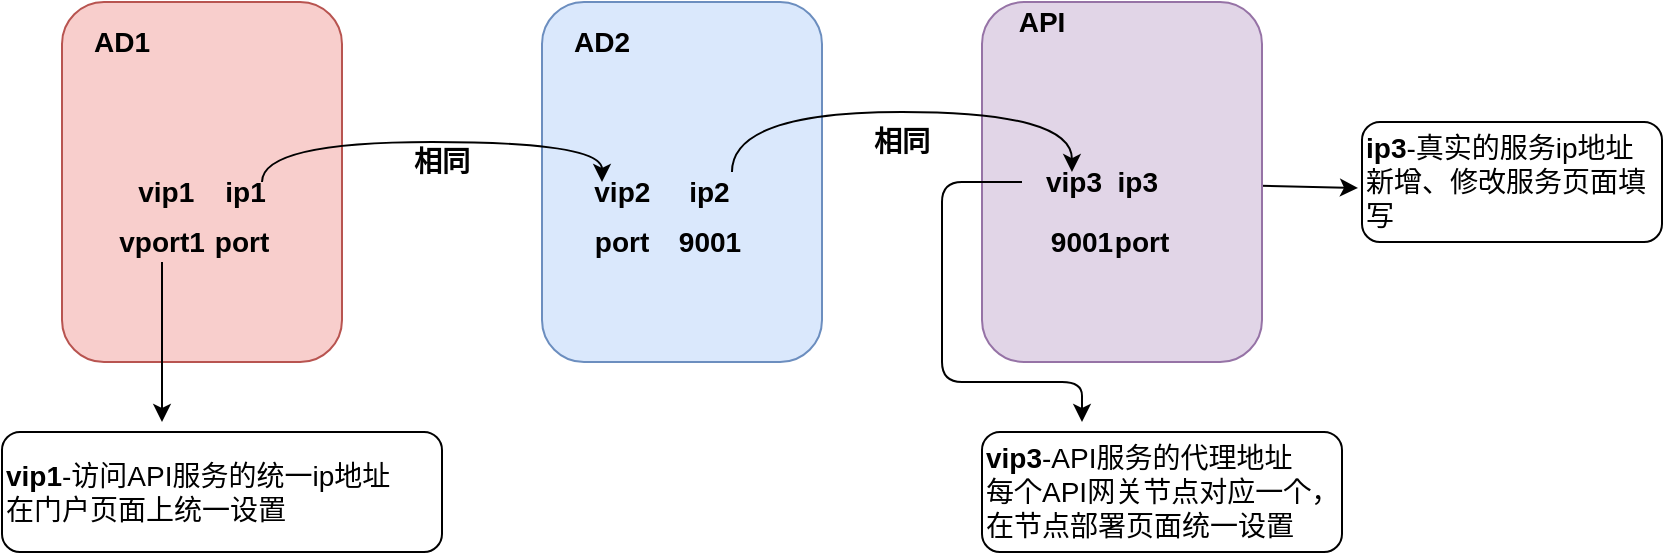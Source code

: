 <mxfile version="14.9.6" type="github" pages="13">
  <diagram id="sb_V-hcNXjzHB9yhCUq3" name="AD与API服务的底层ip关系">
    <mxGraphModel dx="1422" dy="762" grid="1" gridSize="10" guides="1" tooltips="1" connect="1" arrows="1" fold="1" page="1" pageScale="1" pageWidth="827" pageHeight="1169" math="0" shadow="0">
      <root>
        <mxCell id="0" />
        <mxCell id="1" parent="0" />
        <mxCell id="gvdY4t5SKWCVRqJ0-kTb-3" value="&lt;b&gt;vip1&lt;/b&gt;-访问API服务的统一ip地址&lt;br&gt;在门户页面上统一设置" style="rounded=1;whiteSpace=wrap;html=1;fontSize=14;align=left;fontStyle=0" parent="1" vertex="1">
          <mxGeometry x="60" y="525" width="220" height="60" as="geometry" />
        </mxCell>
        <mxCell id="gvdY4t5SKWCVRqJ0-kTb-5" value="" style="endArrow=classic;html=1;fontSize=14;fontStyle=1" parent="1" source="2CTaEZxf2c3Y_vctXRp9-10" edge="1">
          <mxGeometry width="50" height="50" relative="1" as="geometry">
            <mxPoint x="690" y="520" as="sourcePoint" />
            <mxPoint x="738" y="403" as="targetPoint" />
            <Array as="points" />
          </mxGeometry>
        </mxCell>
        <mxCell id="2CTaEZxf2c3Y_vctXRp9-1" value="" style="rounded=1;whiteSpace=wrap;html=1;fontStyle=1;fontSize=14;fillColor=#f8cecc;strokeColor=#b85450;" parent="1" vertex="1">
          <mxGeometry x="90" y="310" width="140" height="180" as="geometry" />
        </mxCell>
        <mxCell id="2CTaEZxf2c3Y_vctXRp9-2" value="" style="rounded=1;whiteSpace=wrap;html=1;fontStyle=1;fontSize=14;fillColor=#dae8fc;strokeColor=#6c8ebf;" parent="1" vertex="1">
          <mxGeometry x="330" y="310" width="140" height="180" as="geometry" />
        </mxCell>
        <mxCell id="2CTaEZxf2c3Y_vctXRp9-3" value="" style="rounded=1;whiteSpace=wrap;html=1;fontStyle=1;fontSize=14;fillColor=#e1d5e7;strokeColor=#9673a6;" parent="1" vertex="1">
          <mxGeometry x="550" y="310" width="140" height="180" as="geometry" />
        </mxCell>
        <mxCell id="2CTaEZxf2c3Y_vctXRp9-4" value="AD1" style="text;html=1;strokeColor=none;fillColor=none;align=center;verticalAlign=middle;whiteSpace=wrap;rounded=0;fontStyle=1;fontSize=14;" parent="1" vertex="1">
          <mxGeometry x="100" y="320" width="40" height="20" as="geometry" />
        </mxCell>
        <mxCell id="2CTaEZxf2c3Y_vctXRp9-5" value="AD2" style="text;html=1;strokeColor=none;fillColor=none;align=center;verticalAlign=middle;whiteSpace=wrap;rounded=0;fontStyle=1;fontSize=14;" parent="1" vertex="1">
          <mxGeometry x="340" y="320" width="40" height="20" as="geometry" />
        </mxCell>
        <mxCell id="2CTaEZxf2c3Y_vctXRp9-6" value="API" style="text;html=1;strokeColor=none;fillColor=none;align=center;verticalAlign=middle;whiteSpace=wrap;rounded=0;fontStyle=1;fontSize=14;" parent="1" vertex="1">
          <mxGeometry x="560" y="310" width="40" height="20" as="geometry" />
        </mxCell>
        <mxCell id="2CTaEZxf2c3Y_vctXRp9-7" value="vip1&amp;nbsp; &amp;nbsp; ip1" style="text;html=1;strokeColor=none;fillColor=none;align=center;verticalAlign=middle;whiteSpace=wrap;rounded=0;fontStyle=1;fontSize=14;" parent="1" vertex="1">
          <mxGeometry x="120" y="360" width="80" height="90" as="geometry" />
        </mxCell>
        <mxCell id="2CTaEZxf2c3Y_vctXRp9-9" value="vip2&amp;nbsp; &amp;nbsp; &amp;nbsp;ip2" style="text;html=1;strokeColor=none;fillColor=none;align=center;verticalAlign=middle;whiteSpace=wrap;rounded=0;fontStyle=1;fontSize=14;" parent="1" vertex="1">
          <mxGeometry x="350" y="360" width="80" height="90" as="geometry" />
        </mxCell>
        <mxCell id="2CTaEZxf2c3Y_vctXRp9-10" value="vip3&amp;nbsp; ip3" style="text;html=1;strokeColor=none;fillColor=none;align=center;verticalAlign=middle;whiteSpace=wrap;rounded=0;fontStyle=1;fontSize=14;" parent="1" vertex="1">
          <mxGeometry x="570" y="360" width="80" height="80" as="geometry" />
        </mxCell>
        <mxCell id="2CTaEZxf2c3Y_vctXRp9-8" value="" style="edgeStyle=orthogonalEdgeStyle;rounded=0;orthogonalLoop=1;jettySize=auto;html=1;fontStyle=1;fontSize=14;curved=1;" parent="1" edge="1">
          <mxGeometry relative="1" as="geometry">
            <mxPoint x="190" y="400" as="sourcePoint" />
            <mxPoint x="360" y="400" as="targetPoint" />
            <Array as="points">
              <mxPoint x="190" y="380" />
              <mxPoint x="360" y="380" />
            </Array>
          </mxGeometry>
        </mxCell>
        <mxCell id="2CTaEZxf2c3Y_vctXRp9-13" value="" style="edgeStyle=orthogonalEdgeStyle;rounded=0;orthogonalLoop=1;jettySize=auto;html=1;fontStyle=1;fontSize=14;curved=1;" parent="1" edge="1">
          <mxGeometry relative="1" as="geometry">
            <mxPoint x="424.98" y="395.02" as="sourcePoint" />
            <mxPoint x="594.98" y="395.02" as="targetPoint" />
            <Array as="points">
              <mxPoint x="424.98" y="365.02" />
              <mxPoint x="594.98" y="365.02" />
            </Array>
          </mxGeometry>
        </mxCell>
        <mxCell id="2CTaEZxf2c3Y_vctXRp9-14" value="相同" style="text;html=1;strokeColor=none;fillColor=none;align=center;verticalAlign=middle;whiteSpace=wrap;rounded=0;fontSize=14;fontStyle=1" parent="1" vertex="1">
          <mxGeometry x="260" y="380" width="40" height="20" as="geometry" />
        </mxCell>
        <mxCell id="2CTaEZxf2c3Y_vctXRp9-15" value="相同" style="text;html=1;strokeColor=none;fillColor=none;align=center;verticalAlign=middle;whiteSpace=wrap;rounded=0;fontSize=14;fontStyle=1" parent="1" vertex="1">
          <mxGeometry x="490" y="370" width="40" height="20" as="geometry" />
        </mxCell>
        <mxCell id="gvdY4t5SKWCVRqJ0-kTb-1" value="" style="endArrow=classic;html=1;fontSize=14;fontStyle=1" parent="1" edge="1">
          <mxGeometry width="50" height="50" relative="1" as="geometry">
            <mxPoint x="140" y="440" as="sourcePoint" />
            <mxPoint x="140" y="520" as="targetPoint" />
          </mxGeometry>
        </mxCell>
        <mxCell id="gvdY4t5SKWCVRqJ0-kTb-4" value="&lt;b&gt;ip3&lt;/b&gt;-真实的服务ip地址&lt;br&gt;新增、修改服务页面填写" style="rounded=1;whiteSpace=wrap;html=1;fontSize=14;align=left;fontStyle=0" parent="1" vertex="1">
          <mxGeometry x="740" y="370" width="150" height="60" as="geometry" />
        </mxCell>
        <mxCell id="gvdY4t5SKWCVRqJ0-kTb-6" value="&lt;b&gt;vip3&lt;/b&gt;-API服务的代理地址&lt;br&gt;每个API网关节点对应一个，在节点部署页面统一设置" style="rounded=1;whiteSpace=wrap;html=1;fontSize=14;align=left;fontStyle=0" parent="1" vertex="1">
          <mxGeometry x="550" y="525" width="180" height="60" as="geometry" />
        </mxCell>
        <mxCell id="gvdY4t5SKWCVRqJ0-kTb-7" value="" style="endArrow=classic;html=1;fontSize=14;exitX=0;exitY=0.5;exitDx=0;exitDy=0;edgeStyle=orthogonalEdgeStyle;fontStyle=1" parent="1" source="2CTaEZxf2c3Y_vctXRp9-10" edge="1">
          <mxGeometry width="50" height="50" relative="1" as="geometry">
            <mxPoint x="510" y="440" as="sourcePoint" />
            <mxPoint x="600" y="520" as="targetPoint" />
            <Array as="points">
              <mxPoint x="530" y="400" />
              <mxPoint x="530" y="500" />
              <mxPoint x="600" y="500" />
            </Array>
          </mxGeometry>
        </mxCell>
        <mxCell id="4p2jUjLq-HyqBc9vhkpr-1" value="vport1" style="text;html=1;strokeColor=none;fillColor=none;align=center;verticalAlign=middle;whiteSpace=wrap;rounded=0;fontSize=14;fontStyle=1" parent="1" vertex="1">
          <mxGeometry x="120" y="420" width="40" height="20" as="geometry" />
        </mxCell>
        <mxCell id="4p2jUjLq-HyqBc9vhkpr-3" value="port" style="text;html=1;strokeColor=none;fillColor=none;align=center;verticalAlign=middle;whiteSpace=wrap;rounded=0;fontSize=14;fontStyle=1" parent="1" vertex="1">
          <mxGeometry x="160" y="420" width="40" height="20" as="geometry" />
        </mxCell>
        <mxCell id="4p2jUjLq-HyqBc9vhkpr-4" value="port" style="text;html=1;strokeColor=none;fillColor=none;align=center;verticalAlign=middle;whiteSpace=wrap;rounded=0;fontSize=14;fontStyle=1" parent="1" vertex="1">
          <mxGeometry x="350" y="420" width="40" height="20" as="geometry" />
        </mxCell>
        <mxCell id="4p2jUjLq-HyqBc9vhkpr-6" value="9001" style="text;html=1;strokeColor=none;fillColor=none;align=center;verticalAlign=middle;whiteSpace=wrap;rounded=0;fontSize=14;fontStyle=1" parent="1" vertex="1">
          <mxGeometry x="580" y="420" width="40" height="20" as="geometry" />
        </mxCell>
        <mxCell id="4p2jUjLq-HyqBc9vhkpr-7" value="port" style="text;html=1;strokeColor=none;fillColor=none;align=center;verticalAlign=middle;whiteSpace=wrap;rounded=0;fontSize=14;fontStyle=1" parent="1" vertex="1">
          <mxGeometry x="610" y="420" width="40" height="20" as="geometry" />
        </mxCell>
        <mxCell id="7f-O-6ZilzAAJDF0T92I-1" value="9001" style="text;html=1;strokeColor=none;fillColor=none;align=center;verticalAlign=middle;whiteSpace=wrap;rounded=0;fontSize=14;fontStyle=1" parent="1" vertex="1">
          <mxGeometry x="394" y="420" width="40" height="20" as="geometry" />
        </mxCell>
      </root>
    </mxGraphModel>
  </diagram>
  <diagram id="y_qP_ITfc6Hz6TJRtfo7" name="删除 API服务">
    <mxGraphModel dx="1422" dy="706" grid="1" gridSize="10" guides="1" tooltips="1" connect="1" arrows="1" fold="1" page="1" pageScale="1" pageWidth="827" pageHeight="1169" math="0" shadow="0">
      <root>
        <mxCell id="Lv-TeRsWYJxevkvy26f5-0" />
        <mxCell id="Lv-TeRsWYJxevkvy26f5-1" parent="Lv-TeRsWYJxevkvy26f5-0" />
        <mxCell id="IoXGQ6YxSClPdb9_SsbD-1" value="" style="edgeStyle=orthogonalEdgeStyle;rounded=0;orthogonalLoop=1;jettySize=auto;html=1;fontSize=14;entryX=0.5;entryY=0;entryDx=0;entryDy=0;" edge="1" parent="Lv-TeRsWYJxevkvy26f5-1" source="IoXGQ6YxSClPdb9_SsbD-2" target="IoXGQ6YxSClPdb9_SsbD-3">
          <mxGeometry relative="1" as="geometry">
            <mxPoint x="250" y="310" as="targetPoint" />
          </mxGeometry>
        </mxCell>
        <mxCell id="IoXGQ6YxSClPdb9_SsbD-2" value="1、调用下线接口" style="rounded=0;whiteSpace=wrap;html=1;fontSize=14;fillColor=#e1d5e7;strokeColor=#9673a6;fontStyle=1" vertex="1" parent="Lv-TeRsWYJxevkvy26f5-1">
          <mxGeometry x="190" y="140" width="120" height="60" as="geometry" />
        </mxCell>
        <mxCell id="TXp3kbtOpVF7pAXdelnf-1" value="" style="edgeStyle=orthogonalEdgeStyle;rounded=0;orthogonalLoop=1;jettySize=auto;html=1;fontSize=14;" edge="1" parent="Lv-TeRsWYJxevkvy26f5-1" source="IoXGQ6YxSClPdb9_SsbD-3" target="IoXGQ6YxSClPdb9_SsbD-15">
          <mxGeometry relative="1" as="geometry" />
        </mxCell>
        <mxCell id="IoXGQ6YxSClPdb9_SsbD-3" value="2、调用删除API&lt;br&gt;接口" style="rounded=0;whiteSpace=wrap;html=1;fontSize=14;fontStyle=1;fillColor=#e1d5e7;strokeColor=#9673a6;" vertex="1" parent="Lv-TeRsWYJxevkvy26f5-1">
          <mxGeometry x="190" y="260" width="120" height="60" as="geometry" />
        </mxCell>
        <mxCell id="IoXGQ6YxSClPdb9_SsbD-9" value="" style="edgeStyle=orthogonalEdgeStyle;rounded=0;orthogonalLoop=1;jettySize=auto;html=1;fontSize=14;fontStyle=1;exitX=0.5;exitY=1;exitDx=0;exitDy=0;" edge="1" parent="Lv-TeRsWYJxevkvy26f5-1" target="IoXGQ6YxSClPdb9_SsbD-12">
          <mxGeometry relative="1" as="geometry">
            <mxPoint x="250" y="450" as="sourcePoint" />
            <Array as="points">
              <mxPoint x="250" y="735" />
            </Array>
          </mxGeometry>
        </mxCell>
        <mxCell id="TXp3kbtOpVF7pAXdelnf-2" value="" style="edgeStyle=orthogonalEdgeStyle;rounded=0;orthogonalLoop=1;jettySize=auto;html=1;fontSize=14;" edge="1" parent="Lv-TeRsWYJxevkvy26f5-1" source="IoXGQ6YxSClPdb9_SsbD-11" target="IoXGQ6YxSClPdb9_SsbD-2">
          <mxGeometry relative="1" as="geometry" />
        </mxCell>
        <mxCell id="IoXGQ6YxSClPdb9_SsbD-11" value="开始" style="ellipse;whiteSpace=wrap;html=1;fontSize=14;fillColor=#1ba1e2;strokeColor=#006EAF;fontColor=#ffffff;fontStyle=1" vertex="1" parent="Lv-TeRsWYJxevkvy26f5-1">
          <mxGeometry x="190" y="50" width="120" height="50" as="geometry" />
        </mxCell>
        <mxCell id="IoXGQ6YxSClPdb9_SsbD-12" value="结束" style="ellipse;whiteSpace=wrap;html=1;fontSize=14;fillColor=#1ba1e2;strokeColor=#006EAF;fontColor=#ffffff;fontStyle=1" vertex="1" parent="Lv-TeRsWYJxevkvy26f5-1">
          <mxGeometry x="447" y="710" width="120" height="50" as="geometry" />
        </mxCell>
        <mxCell id="TXp3kbtOpVF7pAXdelnf-4" value="" style="edgeStyle=orthogonalEdgeStyle;rounded=0;orthogonalLoop=1;jettySize=auto;html=1;fontSize=14;" edge="1" parent="Lv-TeRsWYJxevkvy26f5-1" source="IoXGQ6YxSClPdb9_SsbD-15">
          <mxGeometry relative="1" as="geometry">
            <mxPoint x="410" y="420" as="targetPoint" />
          </mxGeometry>
        </mxCell>
        <mxCell id="IoXGQ6YxSClPdb9_SsbD-15" value="删除服务表以及 API信息表中的记录" style="rounded=1;whiteSpace=wrap;html=1;fontSize=14;fontStyle=1;fillColor=#dae8fc;strokeColor=#6c8ebf;" vertex="1" parent="Lv-TeRsWYJxevkvy26f5-1">
          <mxGeometry x="180" y="390" width="140" height="60" as="geometry" />
        </mxCell>
        <mxCell id="TXp3kbtOpVF7pAXdelnf-8" value="" style="edgeStyle=orthogonalEdgeStyle;rounded=0;orthogonalLoop=1;jettySize=auto;html=1;fontSize=14;" edge="1" parent="Lv-TeRsWYJxevkvy26f5-1" source="TXp3kbtOpVF7pAXdelnf-5" target="TXp3kbtOpVF7pAXdelnf-7">
          <mxGeometry relative="1" as="geometry" />
        </mxCell>
        <mxCell id="4ZD2bWPgzE0VQJsW30m4-2" value="" style="edgeStyle=orthogonalEdgeStyle;rounded=0;orthogonalLoop=1;jettySize=auto;html=1;fontSize=14;entryX=0.5;entryY=0;entryDx=0;entryDy=0;" edge="1" parent="Lv-TeRsWYJxevkvy26f5-1" source="TXp3kbtOpVF7pAXdelnf-5" target="IoXGQ6YxSClPdb9_SsbD-12">
          <mxGeometry relative="1" as="geometry">
            <mxPoint x="507" y="525" as="targetPoint" />
            <Array as="points" />
          </mxGeometry>
        </mxCell>
        <mxCell id="TXp3kbtOpVF7pAXdelnf-5" value="&lt;span&gt;&lt;br&gt;所属分组下是否存在其他API服务&lt;/span&gt;" style="rhombus;whiteSpace=wrap;html=1;rounded=1;fontSize=14;fontStyle=1;strokeColor=#82b366;fillColor=#d5e8d4;" vertex="1" parent="Lv-TeRsWYJxevkvy26f5-1">
          <mxGeometry x="414" y="370" width="186" height="100" as="geometry" />
        </mxCell>
        <mxCell id="LRmu32Ldf7NrNMZPs0yt-1" value="" style="edgeStyle=orthogonalEdgeStyle;rounded=0;orthogonalLoop=1;jettySize=auto;html=1;fontSize=14;" edge="1" parent="Lv-TeRsWYJxevkvy26f5-1" source="TXp3kbtOpVF7pAXdelnf-7" target="LRmu32Ldf7NrNMZPs0yt-0">
          <mxGeometry relative="1" as="geometry" />
        </mxCell>
        <mxCell id="TXp3kbtOpVF7pAXdelnf-7" value="3、调用接口，&lt;br&gt;删除该分组" style="whiteSpace=wrap;html=1;rounded=1;fontSize=14;fontStyle=1;strokeColor=#9673a6;fillColor=#e1d5e7;" vertex="1" parent="Lv-TeRsWYJxevkvy26f5-1">
          <mxGeometry x="713" y="390" width="120" height="60" as="geometry" />
        </mxCell>
        <mxCell id="4ZD2bWPgzE0VQJsW30m4-0" value="否" style="text;html=1;align=center;verticalAlign=middle;resizable=0;points=[];autosize=1;strokeColor=none;fontSize=14;" vertex="1" parent="Lv-TeRsWYJxevkvy26f5-1">
          <mxGeometry x="635" y="390" width="30" height="20" as="geometry" />
        </mxCell>
        <mxCell id="4ZD2bWPgzE0VQJsW30m4-3" value="是" style="text;html=1;align=center;verticalAlign=middle;resizable=0;points=[];autosize=1;strokeColor=none;fontSize=14;" vertex="1" parent="Lv-TeRsWYJxevkvy26f5-1">
          <mxGeometry x="435" y="500" width="30" height="20" as="geometry" />
        </mxCell>
        <mxCell id="c__UmledrmZIUYi6tF3Q-3" value="" style="edgeStyle=orthogonalEdgeStyle;rounded=0;orthogonalLoop=1;jettySize=auto;html=1;fontSize=14;" edge="1" parent="Lv-TeRsWYJxevkvy26f5-1" source="LRmu32Ldf7NrNMZPs0yt-0" target="c__UmledrmZIUYi6tF3Q-2">
          <mxGeometry relative="1" as="geometry" />
        </mxCell>
        <mxCell id="c__UmledrmZIUYi6tF3Q-7" value="" style="edgeStyle=orthogonalEdgeStyle;rounded=0;orthogonalLoop=1;jettySize=auto;html=1;fontSize=14;" edge="1" parent="Lv-TeRsWYJxevkvy26f5-1" source="LRmu32Ldf7NrNMZPs0yt-0" target="c__UmledrmZIUYi6tF3Q-6">
          <mxGeometry relative="1" as="geometry" />
        </mxCell>
        <mxCell id="LRmu32Ldf7NrNMZPs0yt-0" value="删除成功" style="rhombus;whiteSpace=wrap;html=1;rounded=1;fontSize=14;fontStyle=1;strokeColor=#82b366;fillColor=#d5e8d4;" vertex="1" parent="Lv-TeRsWYJxevkvy26f5-1">
          <mxGeometry x="693" y="500" width="160" height="80" as="geometry" />
        </mxCell>
        <mxCell id="c__UmledrmZIUYi6tF3Q-2" value="&amp;nbsp;删除对应的&lt;br&gt;&amp;nbsp;分组id与API发布节点id关系信息" style="whiteSpace=wrap;html=1;rounded=1;fontSize=14;fontStyle=1;strokeColor=#6c8ebf;fillColor=#dae8fc;align=left;" vertex="1" parent="Lv-TeRsWYJxevkvy26f5-1">
          <mxGeometry x="698" y="620" width="150" height="60" as="geometry" />
        </mxCell>
        <mxCell id="c__UmledrmZIUYi6tF3Q-5" value="是" style="text;html=1;align=center;verticalAlign=middle;resizable=0;points=[];autosize=1;strokeColor=none;fontSize=14;" vertex="1" parent="Lv-TeRsWYJxevkvy26f5-1">
          <mxGeometry x="770" y="585" width="30" height="20" as="geometry" />
        </mxCell>
        <mxCell id="c__UmledrmZIUYi6tF3Q-6" value="回滚状态" style="whiteSpace=wrap;html=1;rounded=1;fontSize=14;fontStyle=1;strokeColor=#6c8ebf;fillColor=#dae8fc;" vertex="1" parent="Lv-TeRsWYJxevkvy26f5-1">
          <mxGeometry x="920" y="510" width="120" height="60" as="geometry" />
        </mxCell>
        <mxCell id="c__UmledrmZIUYi6tF3Q-8" value="否" style="text;html=1;align=center;verticalAlign=middle;resizable=0;points=[];autosize=1;strokeColor=none;fontSize=14;" vertex="1" parent="Lv-TeRsWYJxevkvy26f5-1">
          <mxGeometry x="853" y="520" width="30" height="20" as="geometry" />
        </mxCell>
        <mxCell id="c__UmledrmZIUYi6tF3Q-12" value="" style="endArrow=classic;html=1;fontSize=14;exitX=0.442;exitY=1.05;exitDx=0;exitDy=0;exitPerimeter=0;entryX=1;entryY=0.5;entryDx=0;entryDy=0;" edge="1" parent="Lv-TeRsWYJxevkvy26f5-1" source="c__UmledrmZIUYi6tF3Q-6" target="IoXGQ6YxSClPdb9_SsbD-12">
          <mxGeometry width="50" height="50" relative="1" as="geometry">
            <mxPoint x="1000" y="700" as="sourcePoint" />
            <mxPoint x="1050" y="650" as="targetPoint" />
            <Array as="points">
              <mxPoint x="973" y="740" />
              <mxPoint x="790" y="740" />
            </Array>
          </mxGeometry>
        </mxCell>
        <mxCell id="c__UmledrmZIUYi6tF3Q-13" value="" style="endArrow=classic;html=1;fontSize=14;exitX=0.5;exitY=1;exitDx=0;exitDy=0;" edge="1" parent="Lv-TeRsWYJxevkvy26f5-1" source="c__UmledrmZIUYi6tF3Q-2">
          <mxGeometry width="50" height="50" relative="1" as="geometry">
            <mxPoint x="780" y="780" as="sourcePoint" />
            <mxPoint x="773" y="740" as="targetPoint" />
          </mxGeometry>
        </mxCell>
      </root>
    </mxGraphModel>
  </diagram>
  <diagram id="nOHiLOgA8v2FJ5OYFHcV" name="新增API服务流程">
    <mxGraphModel dx="1422" dy="706" grid="1" gridSize="10" guides="1" tooltips="1" connect="1" arrows="1" fold="1" page="1" pageScale="1" pageWidth="827" pageHeight="1169" math="0" shadow="0">
      <root>
        <mxCell id="N0FcCdIXHvV1KCsFMpFl-0" />
        <mxCell id="N0FcCdIXHvV1KCsFMpFl-1" parent="N0FcCdIXHvV1KCsFMpFl-0" />
        <mxCell id="N0FcCdIXHvV1KCsFMpFl-33" value="" style="edgeStyle=orthogonalEdgeStyle;rounded=0;orthogonalLoop=1;jettySize=auto;html=1;fontSize=14;fontStyle=1" edge="1" parent="N0FcCdIXHvV1KCsFMpFl-1" source="N0FcCdIXHvV1KCsFMpFl-26" target="N0FcCdIXHvV1KCsFMpFl-30">
          <mxGeometry relative="1" as="geometry" />
        </mxCell>
        <mxCell id="N0FcCdIXHvV1KCsFMpFl-26" value="开始" style="ellipse;whiteSpace=wrap;html=1;fontSize=14;fillColor=#1ba1e2;strokeColor=#006EAF;fontColor=#ffffff;fontStyle=1" vertex="1" parent="N0FcCdIXHvV1KCsFMpFl-1">
          <mxGeometry y="50" width="120" height="50" as="geometry" />
        </mxCell>
        <mxCell id="N0FcCdIXHvV1KCsFMpFl-31" value="" style="edgeStyle=orthogonalEdgeStyle;rounded=0;orthogonalLoop=1;jettySize=auto;html=1;fontSize=14;fontStyle=1;entryX=0;entryY=0.5;entryDx=0;entryDy=0;" edge="1" parent="N0FcCdIXHvV1KCsFMpFl-1" source="N0FcCdIXHvV1KCsFMpFl-30" target="F8n98EAIpnZbTjtdsCN0-25">
          <mxGeometry relative="1" as="geometry">
            <mxPoint x="190" y="170" as="targetPoint" />
          </mxGeometry>
        </mxCell>
        <mxCell id="N0FcCdIXHvV1KCsFMpFl-30" value="登记服务表&lt;br&gt;执行AD资源下发或检查操作" style="rounded=0;whiteSpace=wrap;html=1;fontSize=14;fillColor=#dae8fc;strokeColor=#6c8ebf;fontStyle=1" vertex="1" parent="N0FcCdIXHvV1KCsFMpFl-1">
          <mxGeometry y="140" width="120" height="60" as="geometry" />
        </mxCell>
        <mxCell id="F8n98EAIpnZbTjtdsCN0-0" value="" style="rounded=0;whiteSpace=wrap;html=1;fontSize=14;fontStyle=1" vertex="1" parent="N0FcCdIXHvV1KCsFMpFl-1">
          <mxGeometry x="330" y="360" width="120" height="50" as="geometry" />
        </mxCell>
        <mxCell id="F8n98EAIpnZbTjtdsCN0-1" value="" style="edgeStyle=orthogonalEdgeStyle;rounded=0;orthogonalLoop=1;jettySize=auto;html=1;fontSize=14;fontStyle=1" edge="1" parent="N0FcCdIXHvV1KCsFMpFl-1" source="F8n98EAIpnZbTjtdsCN0-2" target="F8n98EAIpnZbTjtdsCN0-18">
          <mxGeometry relative="1" as="geometry" />
        </mxCell>
        <mxCell id="F8n98EAIpnZbTjtdsCN0-2" value="1、新增 API 分组" style="rounded=0;whiteSpace=wrap;html=1;fontSize=14;fillColor=#e1d5e7;strokeColor=#9673a6;fontStyle=1" vertex="1" parent="N0FcCdIXHvV1KCsFMpFl-1">
          <mxGeometry x="350" y="140" width="120" height="60" as="geometry" />
        </mxCell>
        <mxCell id="F8n98EAIpnZbTjtdsCN0-3" value="" style="rounded=0;whiteSpace=wrap;html=1;fontSize=14;fontStyle=1;fillColor=#e1d5e7;strokeColor=#9673a6;" vertex="1" parent="N0FcCdIXHvV1KCsFMpFl-1">
          <mxGeometry x="330" y="270" width="120" height="140" as="geometry" />
        </mxCell>
        <mxCell id="F8n98EAIpnZbTjtdsCN0-4" style="edgeStyle=orthogonalEdgeStyle;rounded=0;orthogonalLoop=1;jettySize=auto;html=1;exitX=0.5;exitY=1;exitDx=0;exitDy=0;entryX=1;entryY=0.5;entryDx=0;entryDy=0;fontSize=14;fontStyle=1" edge="1" parent="N0FcCdIXHvV1KCsFMpFl-1" source="F8n98EAIpnZbTjtdsCN0-5" target="F8n98EAIpnZbTjtdsCN0-34">
          <mxGeometry relative="1" as="geometry">
            <mxPoint x="450" y="612.5" as="targetPoint" />
            <Array as="points">
              <mxPoint x="660" y="613" />
            </Array>
          </mxGeometry>
        </mxCell>
        <mxCell id="F8n98EAIpnZbTjtdsCN0-5" value="3、调用 API 认证接口" style="rounded=0;whiteSpace=wrap;html=1;fontSize=14;fontStyle=1;fillColor=#e1d5e7;strokeColor=#9673a6;" vertex="1" parent="N0FcCdIXHvV1KCsFMpFl-1">
          <mxGeometry x="600" y="460" width="150" height="60" as="geometry" />
        </mxCell>
        <mxCell id="F8n98EAIpnZbTjtdsCN0-6" value="&lt;br&gt;&lt;br&gt;" style="text;html=1;strokeColor=none;fillColor=none;align=center;verticalAlign=middle;whiteSpace=wrap;rounded=0;fontSize=14;fontStyle=1" vertex="1" parent="N0FcCdIXHvV1KCsFMpFl-1">
          <mxGeometry x="340" y="270" width="90" height="20" as="geometry" />
        </mxCell>
        <mxCell id="F8n98EAIpnZbTjtdsCN0-7" value="2.1 构建 API&amp;nbsp;" style="rounded=0;whiteSpace=wrap;html=1;fontSize=14;fontStyle=1;fillColor=#e1d5e7;strokeColor=#9673a6;" vertex="1" parent="N0FcCdIXHvV1KCsFMpFl-1">
          <mxGeometry x="330" y="310" width="120" height="50" as="geometry" />
        </mxCell>
        <mxCell id="F8n98EAIpnZbTjtdsCN0-8" value="" style="edgeStyle=orthogonalEdgeStyle;curved=1;rounded=0;orthogonalLoop=1;jettySize=auto;html=1;fontSize=14;fontStyle=1" edge="1" parent="N0FcCdIXHvV1KCsFMpFl-1" target="F8n98EAIpnZbTjtdsCN0-13">
          <mxGeometry relative="1" as="geometry">
            <mxPoint x="390" y="410" as="sourcePoint" />
          </mxGeometry>
        </mxCell>
        <mxCell id="F8n98EAIpnZbTjtdsCN0-9" value="2.2 保存 API" style="text;html=1;strokeColor=none;fillColor=none;align=center;verticalAlign=middle;whiteSpace=wrap;rounded=0;fontSize=14;fontStyle=1" vertex="1" parent="N0FcCdIXHvV1KCsFMpFl-1">
          <mxGeometry x="340" y="370" width="90" height="20" as="geometry" />
        </mxCell>
        <mxCell id="F8n98EAIpnZbTjtdsCN0-10" value="&lt;font color=&quot;#ff4912&quot;&gt;得到 API 分组id&lt;/font&gt;" style="text;html=1;strokeColor=none;fillColor=none;align=center;verticalAlign=middle;whiteSpace=wrap;rounded=0;fontSize=14;fontStyle=1" vertex="1" parent="N0FcCdIXHvV1KCsFMpFl-1">
          <mxGeometry x="480" y="150" width="110" height="20" as="geometry" />
        </mxCell>
        <mxCell id="F8n98EAIpnZbTjtdsCN0-11" value="" style="edgeStyle=orthogonalEdgeStyle;curved=1;rounded=0;orthogonalLoop=1;jettySize=auto;html=1;fontSize=14;fontStyle=1" edge="1" parent="N0FcCdIXHvV1KCsFMpFl-1" source="F8n98EAIpnZbTjtdsCN0-13" target="F8n98EAIpnZbTjtdsCN0-5">
          <mxGeometry relative="1" as="geometry" />
        </mxCell>
        <mxCell id="F8n98EAIpnZbTjtdsCN0-12" value="" style="edgeStyle=orthogonalEdgeStyle;curved=1;rounded=0;orthogonalLoop=1;jettySize=auto;html=1;fontSize=14;fontStyle=1" edge="1" parent="N0FcCdIXHvV1KCsFMpFl-1" source="F8n98EAIpnZbTjtdsCN0-13">
          <mxGeometry relative="1" as="geometry">
            <mxPoint x="390" y="585" as="targetPoint" />
          </mxGeometry>
        </mxCell>
        <mxCell id="F8n98EAIpnZbTjtdsCN0-13" value="是否开启认证" style="rhombus;whiteSpace=wrap;html=1;fontSize=14;fontStyle=1;fillColor=#dae8fc;strokeColor=#6c8ebf;" vertex="1" parent="N0FcCdIXHvV1KCsFMpFl-1">
          <mxGeometry x="320" y="450" width="140" height="80" as="geometry" />
        </mxCell>
        <mxCell id="F8n98EAIpnZbTjtdsCN0-14" value="是" style="text;html=1;strokeColor=none;fillColor=none;align=center;verticalAlign=middle;whiteSpace=wrap;rounded=0;fontSize=14;fontStyle=1" vertex="1" parent="N0FcCdIXHvV1KCsFMpFl-1">
          <mxGeometry x="495" y="470" width="40" height="20" as="geometry" />
        </mxCell>
        <mxCell id="F8n98EAIpnZbTjtdsCN0-15" value="" style="edgeStyle=orthogonalEdgeStyle;rounded=0;orthogonalLoop=1;jettySize=auto;html=1;fontSize=14;fontStyle=1" edge="1" parent="N0FcCdIXHvV1KCsFMpFl-1" target="F8n98EAIpnZbTjtdsCN0-22">
          <mxGeometry relative="1" as="geometry">
            <mxPoint x="390" y="640" as="sourcePoint" />
          </mxGeometry>
        </mxCell>
        <mxCell id="F8n98EAIpnZbTjtdsCN0-17" style="edgeStyle=orthogonalEdgeStyle;rounded=0;orthogonalLoop=1;jettySize=auto;html=1;fontSize=14;entryX=0.75;entryY=0;entryDx=0;entryDy=0;fontStyle=1" edge="1" parent="N0FcCdIXHvV1KCsFMpFl-1" source="F8n98EAIpnZbTjtdsCN0-18" target="F8n98EAIpnZbTjtdsCN0-6">
          <mxGeometry relative="1" as="geometry">
            <mxPoint x="451" y="290" as="targetPoint" />
            <Array as="points">
              <mxPoint x="650" y="250" />
              <mxPoint x="408" y="250" />
            </Array>
          </mxGeometry>
        </mxCell>
        <mxCell id="F8n98EAIpnZbTjtdsCN0-18" value="插入API分组中对应节点的分组id" style="rounded=1;whiteSpace=wrap;html=1;fontSize=14;fontStyle=1;fillColor=#dae8fc;strokeColor=#6c8ebf;" vertex="1" parent="N0FcCdIXHvV1KCsFMpFl-1">
          <mxGeometry x="600" y="140" width="140" height="60" as="geometry" />
        </mxCell>
        <mxCell id="F8n98EAIpnZbTjtdsCN0-19" value="结束" style="ellipse;whiteSpace=wrap;html=1;fontSize=14;fillColor=#1ba1e2;strokeColor=#006EAF;fontColor=#ffffff;fontStyle=1" vertex="1" parent="N0FcCdIXHvV1KCsFMpFl-1">
          <mxGeometry x="330" y="760" width="120" height="50" as="geometry" />
        </mxCell>
        <mxCell id="F8n98EAIpnZbTjtdsCN0-20" value="否" style="text;html=1;strokeColor=none;fillColor=none;align=center;verticalAlign=middle;whiteSpace=wrap;rounded=0;fontSize=14;fontStyle=1" vertex="1" parent="N0FcCdIXHvV1KCsFMpFl-1">
          <mxGeometry x="380" y="550" width="40" height="20" as="geometry" />
        </mxCell>
        <mxCell id="F8n98EAIpnZbTjtdsCN0-21" value="" style="edgeStyle=orthogonalEdgeStyle;rounded=0;orthogonalLoop=1;jettySize=auto;html=1;fontSize=14;fontStyle=1" edge="1" parent="N0FcCdIXHvV1KCsFMpFl-1" source="F8n98EAIpnZbTjtdsCN0-22" target="F8n98EAIpnZbTjtdsCN0-19">
          <mxGeometry relative="1" as="geometry" />
        </mxCell>
        <mxCell id="F8n98EAIpnZbTjtdsCN0-22" value="5、调用发布接口" style="whiteSpace=wrap;html=1;fontSize=14;fontStyle=1;fillColor=#e1d5e7;strokeColor=#9673a6;" vertex="1" parent="N0FcCdIXHvV1KCsFMpFl-1">
          <mxGeometry x="330" y="670" width="120" height="55" as="geometry" />
        </mxCell>
        <mxCell id="F8n98EAIpnZbTjtdsCN0-26" value="" style="edgeStyle=orthogonalEdgeStyle;rounded=0;orthogonalLoop=1;jettySize=auto;html=1;fontSize=14;entryX=0;entryY=0.5;entryDx=0;entryDy=0;fontStyle=1" edge="1" parent="N0FcCdIXHvV1KCsFMpFl-1" source="F8n98EAIpnZbTjtdsCN0-25" target="F8n98EAIpnZbTjtdsCN0-2">
          <mxGeometry relative="1" as="geometry">
            <mxPoint x="340" y="170" as="targetPoint" />
          </mxGeometry>
        </mxCell>
        <mxCell id="F8n98EAIpnZbTjtdsCN0-25" value="&amp;nbsp; &amp;nbsp; &amp;nbsp; &amp;nbsp; &amp;nbsp;API 分组&lt;br&gt;&amp;nbsp; &amp;nbsp; &amp;nbsp; &amp;nbsp; &amp;nbsp;是否存在" style="rhombus;whiteSpace=wrap;html=1;fontSize=14;align=left;fillColor=#cce5ff;strokeColor=#36393d;fontStyle=1" vertex="1" parent="N0FcCdIXHvV1KCsFMpFl-1">
          <mxGeometry x="180" y="130" width="140" height="80" as="geometry" />
        </mxCell>
        <mxCell id="F8n98EAIpnZbTjtdsCN0-27" value="否" style="text;html=1;align=center;verticalAlign=middle;resizable=0;points=[];autosize=1;strokeColor=none;fontSize=14;fontStyle=1" vertex="1" parent="N0FcCdIXHvV1KCsFMpFl-1">
          <mxGeometry x="310" y="150" width="30" height="20" as="geometry" />
        </mxCell>
        <mxCell id="F8n98EAIpnZbTjtdsCN0-28" value="" style="endArrow=classic;html=1;fontSize=14;exitX=0.5;exitY=1;exitDx=0;exitDy=0;edgeStyle=orthogonalEdgeStyle;fontStyle=1" edge="1" parent="N0FcCdIXHvV1KCsFMpFl-1" source="F8n98EAIpnZbTjtdsCN0-25">
          <mxGeometry width="50" height="50" relative="1" as="geometry">
            <mxPoint x="190" y="260" as="sourcePoint" />
            <mxPoint x="330" y="290" as="targetPoint" />
            <Array as="points">
              <mxPoint x="250" y="290" />
              <mxPoint x="330" y="290" />
            </Array>
          </mxGeometry>
        </mxCell>
        <mxCell id="F8n98EAIpnZbTjtdsCN0-31" value="是" style="edgeLabel;html=1;align=center;verticalAlign=middle;resizable=0;points=[];fontSize=14;fontStyle=1" vertex="1" connectable="0" parent="F8n98EAIpnZbTjtdsCN0-28">
          <mxGeometry x="-0.713" y="3" relative="1" as="geometry">
            <mxPoint x="7" as="offset" />
          </mxGeometry>
        </mxCell>
        <mxCell id="F8n98EAIpnZbTjtdsCN0-30" value="2、新增 API 服务" style="text;html=1;strokeColor=none;fillColor=none;align=center;verticalAlign=middle;whiteSpace=wrap;rounded=0;fontSize=14;fontStyle=1" vertex="1" parent="N0FcCdIXHvV1KCsFMpFl-1">
          <mxGeometry x="330" y="280" width="120" height="20" as="geometry" />
        </mxCell>
        <mxCell id="F8n98EAIpnZbTjtdsCN0-34" value="" style="rhombus;whiteSpace=wrap;html=1;fontSize=14;align=left;fillColor=#dae8fc;strokeColor=#6c8ebf;fontStyle=1" vertex="1" parent="N0FcCdIXHvV1KCsFMpFl-1">
          <mxGeometry x="300" y="585" width="180" height="55" as="geometry" />
        </mxCell>
        <mxCell id="F8n98EAIpnZbTjtdsCN0-38" value="" style="edgeStyle=orthogonalEdgeStyle;rounded=0;orthogonalLoop=1;jettySize=auto;html=1;fontSize=14;fontStyle=1" edge="1" parent="N0FcCdIXHvV1KCsFMpFl-1" source="F8n98EAIpnZbTjtdsCN0-35" target="F8n98EAIpnZbTjtdsCN0-37">
          <mxGeometry relative="1" as="geometry" />
        </mxCell>
        <mxCell id="F8n98EAIpnZbTjtdsCN0-35" value="&lt;span style=&quot;font-family: helvetica;&quot;&gt;&amp;nbsp; &amp;nbsp; &amp;nbsp; &amp;nbsp;选择的API 网关的环境是否存在&lt;/span&gt;" style="text;html=1;strokeColor=none;fillColor=none;align=center;verticalAlign=middle;whiteSpace=wrap;rounded=0;fontSize=14;fontStyle=1" vertex="1" parent="N0FcCdIXHvV1KCsFMpFl-1">
          <mxGeometry x="310" y="602.5" width="140" height="20" as="geometry" />
        </mxCell>
        <mxCell id="F8n98EAIpnZbTjtdsCN0-36" value="是" style="text;html=1;align=center;verticalAlign=middle;resizable=0;points=[];autosize=1;strokeColor=none;fontSize=14;fontStyle=1" vertex="1" parent="N0FcCdIXHvV1KCsFMpFl-1">
          <mxGeometry x="395" y="640" width="30" height="20" as="geometry" />
        </mxCell>
        <mxCell id="F8n98EAIpnZbTjtdsCN0-37" value="&amp;nbsp; &amp;nbsp; &amp;nbsp; 4、创建环境" style="whiteSpace=wrap;html=1;fontSize=14;align=left;fillColor=#e1d5e7;strokeColor=#9673a6;fontStyle=1" vertex="1" parent="N0FcCdIXHvV1KCsFMpFl-1">
          <mxGeometry x="130" y="582.5" width="120" height="60" as="geometry" />
        </mxCell>
        <mxCell id="F8n98EAIpnZbTjtdsCN0-39" value="" style="endArrow=classic;html=1;fontSize=14;exitX=0.5;exitY=1;exitDx=0;exitDy=0;entryX=0;entryY=0.5;entryDx=0;entryDy=0;edgeStyle=orthogonalEdgeStyle;fontStyle=1" edge="1" parent="N0FcCdIXHvV1KCsFMpFl-1" source="F8n98EAIpnZbTjtdsCN0-37" target="F8n98EAIpnZbTjtdsCN0-22">
          <mxGeometry width="50" height="50" relative="1" as="geometry">
            <mxPoint x="190" y="730" as="sourcePoint" />
            <mxPoint x="240" y="680" as="targetPoint" />
          </mxGeometry>
        </mxCell>
      </root>
    </mxGraphModel>
  </diagram>
  <diagram id="UuyCCSWN9JeSi9imxu-K" name="方案三：直接获取AD2虚拟服务">
    <mxGraphModel dx="1038" dy="490" grid="1" gridSize="10" guides="1" tooltips="1" connect="1" arrows="1" fold="1" page="1" pageScale="1" pageWidth="827" pageHeight="1169" math="0" shadow="0">
      <root>
        <mxCell id="lab9O1zLs6pgXoLJq3_q-0" />
        <mxCell id="lab9O1zLs6pgXoLJq3_q-1" parent="lab9O1zLs6pgXoLJq3_q-0" />
        <mxCell id="lab9O1zLs6pgXoLJq3_q-3" value="&amp;nbsp; &amp;nbsp; &amp;nbsp; &amp;nbsp; &amp;nbsp; 门户" style="rounded=0;whiteSpace=wrap;html=1;fontSize=14;align=left;fillColor=#fad9d5;strokeColor=#ae4132;" vertex="1" parent="lab9O1zLs6pgXoLJq3_q-1">
          <mxGeometry x="405" y="120" width="120" height="60" as="geometry" />
        </mxCell>
        <mxCell id="lab9O1zLs6pgXoLJq3_q-5" value="&amp;nbsp; &amp;nbsp; &amp;nbsp; &amp;nbsp;&amp;nbsp;" style="rounded=1;whiteSpace=wrap;html=1;fontSize=14;align=left;fillColor=#cdeb8b;strokeColor=#36393d;" vertex="1" parent="lab9O1zLs6pgXoLJq3_q-1">
          <mxGeometry x="180" y="260" width="150" height="80" as="geometry" />
        </mxCell>
        <mxCell id="lab9O1zLs6pgXoLJq3_q-6" value="&amp;nbsp; &amp;nbsp; &amp;nbsp; &amp;nbsp; Gateway" style="ellipse;whiteSpace=wrap;html=1;fontSize=14;align=left;fillColor=#b0e3e6;strokeColor=#0e8088;" vertex="1" parent="lab9O1zLs6pgXoLJq3_q-1">
          <mxGeometry x="600" y="260" width="120" height="80" as="geometry" />
        </mxCell>
        <mxCell id="lab9O1zLs6pgXoLJq3_q-7" value="AD1" style="text;html=1;strokeColor=none;fillColor=none;align=center;verticalAlign=middle;whiteSpace=wrap;rounded=0;fontSize=14;" vertex="1" parent="lab9O1zLs6pgXoLJq3_q-1">
          <mxGeometry x="235" y="290" width="40" height="20" as="geometry" />
        </mxCell>
        <mxCell id="lab9O1zLs6pgXoLJq3_q-11" value="" style="edgeStyle=orthogonalEdgeStyle;rounded=0;orthogonalLoop=1;jettySize=auto;html=1;fontSize=14;" edge="1" parent="lab9O1zLs6pgXoLJq3_q-1" source="lab9O1zLs6pgXoLJq3_q-12" target="lab9O1zLs6pgXoLJq3_q-6">
          <mxGeometry relative="1" as="geometry" />
        </mxCell>
        <mxCell id="lab9O1zLs6pgXoLJq3_q-24" value="" style="edgeStyle=orthogonalEdgeStyle;rounded=0;orthogonalLoop=1;jettySize=auto;html=1;fontSize=14;" edge="1" parent="lab9O1zLs6pgXoLJq3_q-1" source="lab9O1zLs6pgXoLJq3_q-12" target="lab9O1zLs6pgXoLJq3_q-3">
          <mxGeometry relative="1" as="geometry">
            <Array as="points">
              <mxPoint x="490" y="240" />
              <mxPoint x="490" y="240" />
            </Array>
          </mxGeometry>
        </mxCell>
        <mxCell id="lab9O1zLs6pgXoLJq3_q-12" value="&amp;nbsp; &amp;nbsp; &amp;nbsp; &amp;nbsp;&amp;nbsp;" style="rounded=1;whiteSpace=wrap;html=1;fontSize=14;align=left;fillColor=#e1d5e7;strokeColor=#9673a6;" vertex="1" parent="lab9O1zLs6pgXoLJq3_q-1">
          <mxGeometry x="390" y="260" width="150" height="80" as="geometry" />
        </mxCell>
        <mxCell id="lab9O1zLs6pgXoLJq3_q-13" value="AD2" style="text;html=1;strokeColor=none;fillColor=none;align=center;verticalAlign=middle;whiteSpace=wrap;rounded=0;fontSize=14;" vertex="1" parent="lab9O1zLs6pgXoLJq3_q-1">
          <mxGeometry x="440" y="290" width="40" height="20" as="geometry" />
        </mxCell>
        <mxCell id="lab9O1zLs6pgXoLJq3_q-14" value="" style="endArrow=classic;html=1;fontSize=14;" edge="1" parent="lab9O1zLs6pgXoLJq3_q-1" source="lab9O1zLs6pgXoLJq3_q-5">
          <mxGeometry width="50" height="50" relative="1" as="geometry">
            <mxPoint x="330" y="350" as="sourcePoint" />
            <mxPoint x="390" y="300" as="targetPoint" />
          </mxGeometry>
        </mxCell>
        <mxCell id="lab9O1zLs6pgXoLJq3_q-25" value="获取 虚拟服务&lt;br&gt;监控信息" style="text;html=1;align=center;verticalAlign=middle;resizable=0;points=[];autosize=1;strokeColor=none;fontSize=14;" vertex="1" parent="lab9O1zLs6pgXoLJq3_q-1">
          <mxGeometry x="350" y="200" width="100" height="40" as="geometry" />
        </mxCell>
        <mxCell id="lab9O1zLs6pgXoLJq3_q-28" value="" style="endArrow=classic;html=1;fontSize=14;entryX=0.393;entryY=0;entryDx=0;entryDy=0;entryPerimeter=0;" edge="1" parent="lab9O1zLs6pgXoLJq3_q-1" target="lab9O1zLs6pgXoLJq3_q-12">
          <mxGeometry width="50" height="50" relative="1" as="geometry">
            <mxPoint x="449" y="183" as="sourcePoint" />
            <mxPoint x="480" y="210" as="targetPoint" />
            <Array as="points">
              <mxPoint x="450" y="200" />
            </Array>
          </mxGeometry>
        </mxCell>
        <mxCell id="lab9O1zLs6pgXoLJq3_q-29" value="返回信息" style="text;html=1;align=center;verticalAlign=middle;resizable=0;points=[];autosize=1;strokeColor=none;fontSize=14;" vertex="1" parent="lab9O1zLs6pgXoLJq3_q-1">
          <mxGeometry x="490" y="210" width="70" height="20" as="geometry" />
        </mxCell>
      </root>
    </mxGraphModel>
  </diagram>
  <diagram id="3xn0nss4WOGI37VPMHsF" name="方案二：iproro脚本收集">
    <mxGraphModel dx="1038" dy="490" grid="1" gridSize="10" guides="1" tooltips="1" connect="1" arrows="1" fold="1" page="1" pageScale="1" pageWidth="827" pageHeight="1169" math="0" shadow="0">
      <root>
        <mxCell id="GuY_TBuC8-QTjrrb6qjU-0" />
        <mxCell id="GuY_TBuC8-QTjrrb6qjU-1" parent="GuY_TBuC8-QTjrrb6qjU-0" />
        <mxCell id="JZMIxiggKfr0vnzuwll_-23" value="" style="edgeStyle=orthogonalEdgeStyle;rounded=0;orthogonalLoop=1;jettySize=auto;html=1;fontSize=14;" edge="1" parent="GuY_TBuC8-QTjrrb6qjU-1" source="JZMIxiggKfr0vnzuwll_-1" target="JZMIxiggKfr0vnzuwll_-22">
          <mxGeometry relative="1" as="geometry" />
        </mxCell>
        <mxCell id="JZMIxiggKfr0vnzuwll_-1" value="&amp;nbsp; &amp;nbsp; &amp;nbsp; &amp;nbsp; &amp;nbsp; 门户" style="rounded=0;whiteSpace=wrap;html=1;fontSize=14;align=left;fillColor=#fad9d5;strokeColor=#ae4132;" vertex="1" parent="GuY_TBuC8-QTjrrb6qjU-1">
          <mxGeometry x="180" y="120" width="120" height="60" as="geometry" />
        </mxCell>
        <mxCell id="JZMIxiggKfr0vnzuwll_-2" value="" style="edgeStyle=orthogonalEdgeStyle;rounded=0;orthogonalLoop=1;jettySize=auto;html=1;fontSize=14;startArrow=none;" edge="1" parent="GuY_TBuC8-QTjrrb6qjU-1" source="JZMIxiggKfr0vnzuwll_-5">
          <mxGeometry relative="1" as="geometry">
            <mxPoint x="250" y="180" as="targetPoint" />
            <Array as="points">
              <mxPoint x="250" y="180" />
            </Array>
            <mxPoint x="250" y="260.559" as="sourcePoint" />
          </mxGeometry>
        </mxCell>
        <mxCell id="JZMIxiggKfr0vnzuwll_-8" value="&amp;nbsp; &amp;nbsp; &amp;nbsp; &amp;nbsp;&amp;nbsp;" style="rounded=1;whiteSpace=wrap;html=1;fontSize=14;align=left;fillColor=#cdeb8b;strokeColor=#36393d;" vertex="1" parent="GuY_TBuC8-QTjrrb6qjU-1">
          <mxGeometry x="180" y="260" width="150" height="80" as="geometry" />
        </mxCell>
        <mxCell id="JZMIxiggKfr0vnzuwll_-9" value="&amp;nbsp; &amp;nbsp; &amp;nbsp; &amp;nbsp; Gateway" style="ellipse;whiteSpace=wrap;html=1;fontSize=14;align=left;fillColor=#b0e3e6;strokeColor=#0e8088;" vertex="1" parent="GuY_TBuC8-QTjrrb6qjU-1">
          <mxGeometry x="600" y="260" width="120" height="80" as="geometry" />
        </mxCell>
        <mxCell id="JZMIxiggKfr0vnzuwll_-10" value="AD1" style="text;html=1;strokeColor=none;fillColor=none;align=center;verticalAlign=middle;whiteSpace=wrap;rounded=0;fontSize=14;" vertex="1" parent="GuY_TBuC8-QTjrrb6qjU-1">
          <mxGeometry x="190" y="270" width="40" height="20" as="geometry" />
        </mxCell>
        <mxCell id="JZMIxiggKfr0vnzuwll_-11" value="ipro 脚本拦截收集" style="text;html=1;strokeColor=none;fillColor=none;align=center;verticalAlign=middle;whiteSpace=wrap;rounded=0;fontSize=14;" vertex="1" parent="GuY_TBuC8-QTjrrb6qjU-1">
          <mxGeometry x="200" y="300" width="120" height="20" as="geometry" />
        </mxCell>
        <mxCell id="JZMIxiggKfr0vnzuwll_-12" value="Client" style="shape=umlActor;verticalLabelPosition=bottom;verticalAlign=top;html=1;outlineConnect=0;fontSize=14;gradientColor=#b3b3b3;fillColor=#f5f5f5;strokeColor=#666666;" vertex="1" parent="GuY_TBuC8-QTjrrb6qjU-1">
          <mxGeometry x="60" y="260" width="30" height="70" as="geometry" />
        </mxCell>
        <mxCell id="JZMIxiggKfr0vnzuwll_-14" value="" style="endArrow=classic;html=1;fontSize=14;entryX=0;entryY=0.5;entryDx=0;entryDy=0;" edge="1" parent="GuY_TBuC8-QTjrrb6qjU-1" target="JZMIxiggKfr0vnzuwll_-8">
          <mxGeometry width="50" height="50" relative="1" as="geometry">
            <mxPoint x="100" y="300" as="sourcePoint" />
            <mxPoint x="150" y="290" as="targetPoint" />
            <Array as="points">
              <mxPoint x="130" y="300" />
            </Array>
          </mxGeometry>
        </mxCell>
        <mxCell id="JZMIxiggKfr0vnzuwll_-17" value="" style="edgeStyle=orthogonalEdgeStyle;rounded=0;orthogonalLoop=1;jettySize=auto;html=1;fontSize=14;" edge="1" parent="GuY_TBuC8-QTjrrb6qjU-1" source="JZMIxiggKfr0vnzuwll_-15" target="JZMIxiggKfr0vnzuwll_-9">
          <mxGeometry relative="1" as="geometry" />
        </mxCell>
        <mxCell id="JZMIxiggKfr0vnzuwll_-15" value="&amp;nbsp; &amp;nbsp; &amp;nbsp; &amp;nbsp;&amp;nbsp;" style="rounded=1;whiteSpace=wrap;html=1;fontSize=14;align=left;fillColor=#e1d5e7;strokeColor=#9673a6;" vertex="1" parent="GuY_TBuC8-QTjrrb6qjU-1">
          <mxGeometry x="390" y="260" width="150" height="80" as="geometry" />
        </mxCell>
        <mxCell id="JZMIxiggKfr0vnzuwll_-16" value="AD2" style="text;html=1;strokeColor=none;fillColor=none;align=center;verticalAlign=middle;whiteSpace=wrap;rounded=0;fontSize=14;" vertex="1" parent="GuY_TBuC8-QTjrrb6qjU-1">
          <mxGeometry x="440" y="290" width="40" height="20" as="geometry" />
        </mxCell>
        <mxCell id="JZMIxiggKfr0vnzuwll_-20" value="" style="endArrow=classic;html=1;fontSize=14;" edge="1" parent="GuY_TBuC8-QTjrrb6qjU-1" source="JZMIxiggKfr0vnzuwll_-8">
          <mxGeometry width="50" height="50" relative="1" as="geometry">
            <mxPoint x="330" y="350" as="sourcePoint" />
            <mxPoint x="390" y="300" as="targetPoint" />
          </mxGeometry>
        </mxCell>
        <mxCell id="JZMIxiggKfr0vnzuwll_-5" value="推送监控信息（一段时间内）" style="text;html=1;align=center;verticalAlign=middle;resizable=0;points=[];autosize=1;strokeColor=none;fontSize=14;" vertex="1" parent="GuY_TBuC8-QTjrrb6qjU-1">
          <mxGeometry x="150" y="210" width="200" height="20" as="geometry" />
        </mxCell>
        <mxCell id="JZMIxiggKfr0vnzuwll_-21" value="" style="edgeStyle=orthogonalEdgeStyle;rounded=0;orthogonalLoop=1;jettySize=auto;html=1;fontSize=14;endArrow=none;" edge="1" parent="GuY_TBuC8-QTjrrb6qjU-1" target="JZMIxiggKfr0vnzuwll_-5">
          <mxGeometry relative="1" as="geometry">
            <mxPoint x="250" y="180" as="targetPoint" />
            <Array as="points" />
            <mxPoint x="250" y="260.559" as="sourcePoint" />
          </mxGeometry>
        </mxCell>
        <mxCell id="JZMIxiggKfr0vnzuwll_-22" value="&amp;nbsp; &amp;nbsp; &amp;nbsp;监控信息展示" style="rounded=0;whiteSpace=wrap;html=1;fontSize=14;align=left;fillColor=#fad9d5;strokeColor=#ae4132;" vertex="1" parent="GuY_TBuC8-QTjrrb6qjU-1">
          <mxGeometry x="380" y="120" width="120" height="60" as="geometry" />
        </mxCell>
        <mxCell id="JZMIxiggKfr0vnzuwll_-24" value="&lt;span style=&quot;color: rgb(0 , 0 , 0) ; font-family: &amp;#34;helvetica&amp;#34; ; font-size: 14px ; font-style: normal ; font-weight: 400 ; letter-spacing: normal ; text-align: left ; text-indent: 0px ; text-transform: none ; word-spacing: 0px ; background-color: rgb(248 , 249 , 250) ; display: inline ; float: none&quot;&gt;计算处理&lt;/span&gt;" style="text;whiteSpace=wrap;html=1;fontSize=14;" vertex="1" parent="GuY_TBuC8-QTjrrb6qjU-1">
          <mxGeometry x="306" y="120" width="74" height="30" as="geometry" />
        </mxCell>
        <mxCell id="JZMIxiggKfr0vnzuwll_-25" value="1" style="text;html=1;align=center;verticalAlign=middle;resizable=0;points=[];autosize=1;strokeColor=none;fontSize=14;" vertex="1" parent="GuY_TBuC8-QTjrrb6qjU-1">
          <mxGeometry x="130" y="270" width="20" height="20" as="geometry" />
        </mxCell>
        <mxCell id="JZMIxiggKfr0vnzuwll_-26" value="访问" style="text;html=1;align=center;verticalAlign=middle;resizable=0;points=[];autosize=1;strokeColor=none;fontSize=14;" vertex="1" parent="GuY_TBuC8-QTjrrb6qjU-1">
          <mxGeometry x="120" y="300" width="40" height="20" as="geometry" />
        </mxCell>
        <mxCell id="JZMIxiggKfr0vnzuwll_-27" value="2" style="text;html=1;align=center;verticalAlign=middle;resizable=0;points=[];autosize=1;strokeColor=none;fontSize=14;" vertex="1" parent="GuY_TBuC8-QTjrrb6qjU-1">
          <mxGeometry x="245" y="230" width="20" height="20" as="geometry" />
        </mxCell>
        <mxCell id="JZMIxiggKfr0vnzuwll_-28" value="3" style="text;html=1;align=center;verticalAlign=middle;resizable=0;points=[];autosize=1;strokeColor=none;fontSize=14;" vertex="1" parent="GuY_TBuC8-QTjrrb6qjU-1">
          <mxGeometry x="320" y="150" width="20" height="20" as="geometry" />
        </mxCell>
      </root>
    </mxGraphModel>
  </diagram>
  <diagram id="evuAkGFWgahUGXKTXnuB" name="方案一：调用网关接口收集">
    <mxGraphModel dx="1038" dy="490" grid="1" gridSize="10" guides="1" tooltips="1" connect="1" arrows="1" fold="1" page="1" pageScale="1" pageWidth="827" pageHeight="1169" math="0" shadow="0">
      <root>
        <mxCell id="CQ9ooOmj1sQ8rGCWSjvn-0" />
        <mxCell id="CQ9ooOmj1sQ8rGCWSjvn-1" parent="CQ9ooOmj1sQ8rGCWSjvn-0" />
        <mxCell id="CQ9ooOmj1sQ8rGCWSjvn-5" value="" style="edgeStyle=orthogonalEdgeStyle;rounded=0;orthogonalLoop=1;jettySize=auto;html=1;fontSize=14;" edge="1" parent="CQ9ooOmj1sQ8rGCWSjvn-1" source="CQ9ooOmj1sQ8rGCWSjvn-2" target="CQ9ooOmj1sQ8rGCWSjvn-4">
          <mxGeometry relative="1" as="geometry">
            <Array as="points">
              <mxPoint x="230" y="210" />
              <mxPoint x="230" y="210" />
            </Array>
          </mxGeometry>
        </mxCell>
        <mxCell id="CQ9ooOmj1sQ8rGCWSjvn-2" value="&amp;nbsp; &amp;nbsp; &amp;nbsp; &amp;nbsp; &amp;nbsp; 门户" style="rounded=0;whiteSpace=wrap;html=1;fontSize=14;align=left;fillColor=#fad9d5;strokeColor=#ae4132;" vertex="1" parent="CQ9ooOmj1sQ8rGCWSjvn-1">
          <mxGeometry x="180" y="120" width="120" height="60" as="geometry" />
        </mxCell>
        <mxCell id="CQ9ooOmj1sQ8rGCWSjvn-7" value="" style="edgeStyle=orthogonalEdgeStyle;rounded=0;orthogonalLoop=1;jettySize=auto;html=1;fontSize=14;" edge="1" parent="CQ9ooOmj1sQ8rGCWSjvn-1" source="CQ9ooOmj1sQ8rGCWSjvn-4">
          <mxGeometry relative="1" as="geometry">
            <mxPoint x="250" y="180" as="targetPoint" />
            <Array as="points">
              <mxPoint x="250" y="180" />
            </Array>
          </mxGeometry>
        </mxCell>
        <mxCell id="CQ9ooOmj1sQ8rGCWSjvn-4" value="&amp;nbsp; &amp;nbsp; &amp;nbsp; &amp;nbsp; Gateway" style="ellipse;whiteSpace=wrap;html=1;fontSize=14;align=left;fillColor=#b0e3e6;strokeColor=#0e8088;" vertex="1" parent="CQ9ooOmj1sQ8rGCWSjvn-1">
          <mxGeometry x="180" y="260" width="120" height="80" as="geometry" />
        </mxCell>
        <mxCell id="CQ9ooOmj1sQ8rGCWSjvn-6" value="API 调用" style="text;html=1;align=center;verticalAlign=middle;resizable=0;points=[];autosize=1;strokeColor=none;fontSize=14;" vertex="1" parent="CQ9ooOmj1sQ8rGCWSjvn-1">
          <mxGeometry x="140" y="210" width="70" height="20" as="geometry" />
        </mxCell>
        <mxCell id="CQ9ooOmj1sQ8rGCWSjvn-10" value="返回监控信息" style="text;html=1;align=center;verticalAlign=middle;resizable=0;points=[];autosize=1;strokeColor=none;fontSize=14;" vertex="1" parent="CQ9ooOmj1sQ8rGCWSjvn-1">
          <mxGeometry x="250" y="210" width="100" height="20" as="geometry" />
        </mxCell>
        <mxCell id="CQ9ooOmj1sQ8rGCWSjvn-15" value="1" style="text;html=1;align=center;verticalAlign=middle;resizable=0;points=[];autosize=1;strokeColor=none;fontSize=14;" vertex="1" parent="CQ9ooOmj1sQ8rGCWSjvn-1">
          <mxGeometry x="210" y="200" width="20" height="20" as="geometry" />
        </mxCell>
        <mxCell id="CQ9ooOmj1sQ8rGCWSjvn-17" value="2" style="text;html=1;align=center;verticalAlign=middle;resizable=0;points=[];autosize=1;strokeColor=none;fontSize=14;" vertex="1" parent="CQ9ooOmj1sQ8rGCWSjvn-1">
          <mxGeometry x="250" y="230" width="20" height="20" as="geometry" />
        </mxCell>
      </root>
    </mxGraphModel>
  </diagram>
  <diagram id="IMooFPWb0n60uHgFSmse" name="应用新增过程">
    <mxGraphModel dx="1038" dy="490" grid="1" gridSize="10" guides="1" tooltips="1" connect="1" arrows="1" fold="1" page="1" pageScale="1" pageWidth="827" pageHeight="1169" math="0" shadow="0">
      <root>
        <mxCell id="AaVJPRJ4Hj5Egksve6Y9-0" />
        <mxCell id="AaVJPRJ4Hj5Egksve6Y9-1" parent="AaVJPRJ4Hj5Egksve6Y9-0" />
        <mxCell id="AaVJPRJ4Hj5Egksve6Y9-5" value="" style="edgeStyle=orthogonalEdgeStyle;rounded=0;orthogonalLoop=1;jettySize=auto;html=1;fontSize=14;" edge="1" parent="AaVJPRJ4Hj5Egksve6Y9-1" source="AaVJPRJ4Hj5Egksve6Y9-2">
          <mxGeometry relative="1" as="geometry">
            <mxPoint x="410" y="190" as="targetPoint" />
          </mxGeometry>
        </mxCell>
        <mxCell id="AaVJPRJ4Hj5Egksve6Y9-2" value="&amp;nbsp; &amp;nbsp; &amp;nbsp; &amp;nbsp;新增应用" style="rounded=0;whiteSpace=wrap;html=1;fontSize=14;align=left;fillColor=#b1ddf0;strokeColor=#10739e;" vertex="1" parent="AaVJPRJ4Hj5Egksve6Y9-1">
          <mxGeometry x="220" y="160" width="120" height="60" as="geometry" />
        </mxCell>
        <mxCell id="AaVJPRJ4Hj5Egksve6Y9-7" value="" style="edgeStyle=orthogonalEdgeStyle;rounded=0;orthogonalLoop=1;jettySize=auto;html=1;fontSize=14;" edge="1" parent="AaVJPRJ4Hj5Egksve6Y9-1" target="AaVJPRJ4Hj5Egksve6Y9-6">
          <mxGeometry relative="1" as="geometry">
            <mxPoint x="540" y="190" as="sourcePoint" />
          </mxGeometry>
        </mxCell>
        <mxCell id="AaVJPRJ4Hj5Egksve6Y9-39" value="" style="edgeStyle=orthogonalEdgeStyle;rounded=0;orthogonalLoop=1;jettySize=auto;html=1;fontSize=14;" edge="1" parent="AaVJPRJ4Hj5Egksve6Y9-1" source="AaVJPRJ4Hj5Egksve6Y9-6" target="AaVJPRJ4Hj5Egksve6Y9-38">
          <mxGeometry relative="1" as="geometry" />
        </mxCell>
        <mxCell id="AaVJPRJ4Hj5Egksve6Y9-6" value="2、填写 API 分组信息" style="whiteSpace=wrap;html=1;rounded=0;fontSize=14;align=left;fillColor=#d0cee2;strokeColor=#56517e;" vertex="1" parent="AaVJPRJ4Hj5Egksve6Y9-1">
          <mxGeometry x="610" y="160" width="140" height="60" as="geometry" />
        </mxCell>
        <mxCell id="AaVJPRJ4Hj5Egksve6Y9-16" value="&amp;nbsp; 1、填写应用信息" style="rounded=0;whiteSpace=wrap;html=1;fontSize=14;align=left;fillColor=#ffcccc;strokeColor=#36393d;" vertex="1" parent="AaVJPRJ4Hj5Egksve6Y9-1">
          <mxGeometry x="410" y="160" width="135" height="60" as="geometry" />
        </mxCell>
        <mxCell id="AaVJPRJ4Hj5Egksve6Y9-23" value="4、调用接口，&lt;br&gt;生成认证信息" style="whiteSpace=wrap;html=1;rounded=0;fontSize=14;align=left;fillColor=#fad7ac;strokeColor=#b46504;" vertex="1" parent="AaVJPRJ4Hj5Egksve6Y9-1">
          <mxGeometry x="975" y="280" width="120" height="60" as="geometry" />
        </mxCell>
        <mxCell id="AaVJPRJ4Hj5Egksve6Y9-25" value="&amp;nbsp;5、保存应用信息、&amp;nbsp; &amp;nbsp; &amp;nbsp;API 分组信息至mysql" style="whiteSpace=wrap;html=1;rounded=0;fontSize=14;align=left;fillColor=#647687;strokeColor=#314354;fontColor=#ffffff;" vertex="1" parent="AaVJPRJ4Hj5Egksve6Y9-1">
          <mxGeometry x="1140" y="160" width="160" height="60" as="geometry" />
        </mxCell>
        <mxCell id="AaVJPRJ4Hj5Egksve6Y9-28" value="" style="edgeStyle=orthogonalEdgeStyle;rounded=0;orthogonalLoop=1;jettySize=auto;html=1;fontSize=14;" edge="1" parent="AaVJPRJ4Hj5Egksve6Y9-1" source="AaVJPRJ4Hj5Egksve6Y9-26" target="AaVJPRJ4Hj5Egksve6Y9-23">
          <mxGeometry relative="1" as="geometry" />
        </mxCell>
        <mxCell id="AaVJPRJ4Hj5Egksve6Y9-30" value="" style="edgeStyle=orthogonalEdgeStyle;rounded=0;orthogonalLoop=1;jettySize=auto;html=1;fontSize=14;" edge="1" parent="AaVJPRJ4Hj5Egksve6Y9-1" source="AaVJPRJ4Hj5Egksve6Y9-26" target="AaVJPRJ4Hj5Egksve6Y9-25">
          <mxGeometry relative="1" as="geometry" />
        </mxCell>
        <mxCell id="AaVJPRJ4Hj5Egksve6Y9-26" value="&amp;nbsp; &amp;nbsp; &amp;nbsp; 是否需要访问&lt;br&gt;&amp;nbsp; &amp;nbsp; &amp;nbsp; &amp;nbsp;API 服务" style="rhombus;whiteSpace=wrap;html=1;rounded=0;fontSize=14;align=left;fillColor=#cce5ff;strokeColor=#36393d;" vertex="1" parent="AaVJPRJ4Hj5Egksve6Y9-1">
          <mxGeometry x="965" y="150" width="135" height="80" as="geometry" />
        </mxCell>
        <mxCell id="AaVJPRJ4Hj5Egksve6Y9-29" value="是" style="text;html=1;align=center;verticalAlign=middle;resizable=0;points=[];autosize=1;strokeColor=none;fontSize=14;" vertex="1" parent="AaVJPRJ4Hj5Egksve6Y9-1">
          <mxGeometry x="1040" y="240" width="30" height="20" as="geometry" />
        </mxCell>
        <mxCell id="AaVJPRJ4Hj5Egksve6Y9-31" value="否" style="text;html=1;align=center;verticalAlign=middle;resizable=0;points=[];autosize=1;strokeColor=none;fontSize=14;" vertex="1" parent="AaVJPRJ4Hj5Egksve6Y9-1">
          <mxGeometry x="1100" y="170" width="30" height="20" as="geometry" />
        </mxCell>
        <mxCell id="AaVJPRJ4Hj5Egksve6Y9-32" value="" style="endArrow=classic;html=1;fontSize=14;exitX=1;exitY=0.5;exitDx=0;exitDy=0;entryX=0.442;entryY=1.033;entryDx=0;entryDy=0;entryPerimeter=0;edgeStyle=orthogonalEdgeStyle;" edge="1" parent="AaVJPRJ4Hj5Egksve6Y9-1" source="AaVJPRJ4Hj5Egksve6Y9-23" target="AaVJPRJ4Hj5Egksve6Y9-25">
          <mxGeometry width="50" height="50" relative="1" as="geometry">
            <mxPoint x="1150" y="370" as="sourcePoint" />
            <mxPoint x="1200" y="320" as="targetPoint" />
          </mxGeometry>
        </mxCell>
        <mxCell id="AaVJPRJ4Hj5Egksve6Y9-40" value="" style="edgeStyle=orthogonalEdgeStyle;rounded=0;orthogonalLoop=1;jettySize=auto;html=1;fontSize=14;" edge="1" parent="AaVJPRJ4Hj5Egksve6Y9-1" source="AaVJPRJ4Hj5Egksve6Y9-38" target="AaVJPRJ4Hj5Egksve6Y9-26">
          <mxGeometry relative="1" as="geometry" />
        </mxCell>
        <mxCell id="AaVJPRJ4Hj5Egksve6Y9-38" value="&amp;nbsp; &amp;nbsp; 3、保存应用" style="whiteSpace=wrap;html=1;rounded=0;fontSize=14;align=left;fillColor=#bac8d3;strokeColor=#23445d;" vertex="1" parent="AaVJPRJ4Hj5Egksve6Y9-1">
          <mxGeometry x="800" y="160" width="120" height="60" as="geometry" />
        </mxCell>
      </root>
    </mxGraphModel>
  </diagram>
  <diagram id="5L1WKOV1uJZI6Ok2iz0N" name="新增API服务-选择数据模型">
    <mxGraphModel dx="1038" dy="490" grid="1" gridSize="10" guides="1" tooltips="1" connect="1" arrows="1" fold="1" page="1" pageScale="1" pageWidth="827" pageHeight="1169" math="0" shadow="0">
      <root>
        <mxCell id="MRwDWpxNu8R1rWGgaIbu-0" />
        <mxCell id="MRwDWpxNu8R1rWGgaIbu-1" parent="MRwDWpxNu8R1rWGgaIbu-0" />
        <mxCell id="MRwDWpxNu8R1rWGgaIbu-2" value="&amp;nbsp; &amp;nbsp; &amp;nbsp;数据模型 A" style="rounded=0;whiteSpace=wrap;html=1;fontSize=14;align=left;fillColor=#1ba1e2;strokeColor=#006EAF;fontColor=#ffffff;" vertex="1" parent="MRwDWpxNu8R1rWGgaIbu-1">
          <mxGeometry x="640" y="190" width="120" height="60" as="geometry" />
        </mxCell>
        <mxCell id="MRwDWpxNu8R1rWGgaIbu-6" value="" style="edgeStyle=orthogonalEdgeStyle;rounded=0;orthogonalLoop=1;jettySize=auto;html=1;fontSize=14;" edge="1" parent="MRwDWpxNu8R1rWGgaIbu-1" source="MRwDWpxNu8R1rWGgaIbu-3" target="MRwDWpxNu8R1rWGgaIbu-5">
          <mxGeometry relative="1" as="geometry" />
        </mxCell>
        <mxCell id="MRwDWpxNu8R1rWGgaIbu-3" value="&amp;nbsp; 新增 API 服务 C" style="rounded=0;whiteSpace=wrap;html=1;fontSize=14;align=left;fillColor=#f8cecc;strokeColor=#b85450;" vertex="1" parent="MRwDWpxNu8R1rWGgaIbu-1">
          <mxGeometry x="310" y="300" width="120" height="60" as="geometry" />
        </mxCell>
        <mxCell id="MRwDWpxNu8R1rWGgaIbu-9" value="" style="edgeStyle=orthogonalEdgeStyle;rounded=0;orthogonalLoop=1;jettySize=auto;html=1;fontSize=14;" edge="1" parent="MRwDWpxNu8R1rWGgaIbu-1" source="MRwDWpxNu8R1rWGgaIbu-5" target="MRwDWpxNu8R1rWGgaIbu-8">
          <mxGeometry relative="1" as="geometry" />
        </mxCell>
        <mxCell id="MRwDWpxNu8R1rWGgaIbu-5" value="&amp;nbsp; &amp;nbsp; &amp;nbsp; &amp;nbsp;输入参数" style="rounded=0;whiteSpace=wrap;html=1;fontSize=14;align=left;fillColor=#a0522d;strokeColor=#6D1F00;fontColor=#ffffff;" vertex="1" parent="MRwDWpxNu8R1rWGgaIbu-1">
          <mxGeometry x="510" y="300" width="120" height="60" as="geometry" />
        </mxCell>
        <mxCell id="MRwDWpxNu8R1rWGgaIbu-7" value="&amp;nbsp; &amp;nbsp; &amp;nbsp;数据模型 B" style="rounded=0;whiteSpace=wrap;html=1;fontSize=14;align=left;fillColor=#1ba1e2;strokeColor=#006EAF;fontColor=#ffffff;" vertex="1" parent="MRwDWpxNu8R1rWGgaIbu-1">
          <mxGeometry x="780" y="190" width="120" height="60" as="geometry" />
        </mxCell>
        <mxCell id="MRwDWpxNu8R1rWGgaIbu-11" value="" style="edgeStyle=orthogonalEdgeStyle;rounded=0;orthogonalLoop=1;jettySize=auto;html=1;fontSize=14;" edge="1" parent="MRwDWpxNu8R1rWGgaIbu-1" source="MRwDWpxNu8R1rWGgaIbu-8" target="MRwDWpxNu8R1rWGgaIbu-10">
          <mxGeometry relative="1" as="geometry" />
        </mxCell>
        <mxCell id="MRwDWpxNu8R1rWGgaIbu-8" value="&amp;nbsp; 选择 A ，选择 B&amp;nbsp;" style="whiteSpace=wrap;html=1;rounded=0;fontSize=14;align=left;fillColor=#6d8764;strokeColor=#3A5431;fontColor=#ffffff;" vertex="1" parent="MRwDWpxNu8R1rWGgaIbu-1">
          <mxGeometry x="710" y="300" width="120" height="60" as="geometry" />
        </mxCell>
        <mxCell id="MRwDWpxNu8R1rWGgaIbu-13" value="" style="edgeStyle=orthogonalEdgeStyle;rounded=0;orthogonalLoop=1;jettySize=auto;html=1;fontSize=14;" edge="1" parent="MRwDWpxNu8R1rWGgaIbu-1" source="MRwDWpxNu8R1rWGgaIbu-10" target="MRwDWpxNu8R1rWGgaIbu-12">
          <mxGeometry relative="1" as="geometry" />
        </mxCell>
        <mxCell id="MRwDWpxNu8R1rWGgaIbu-16" value="" style="edgeStyle=orthogonalEdgeStyle;rounded=0;orthogonalLoop=1;jettySize=auto;html=1;fontSize=14;" edge="1" parent="MRwDWpxNu8R1rWGgaIbu-1" source="MRwDWpxNu8R1rWGgaIbu-10" target="MRwDWpxNu8R1rWGgaIbu-15">
          <mxGeometry relative="1" as="geometry" />
        </mxCell>
        <mxCell id="MRwDWpxNu8R1rWGgaIbu-10" value="&amp;nbsp; &amp;nbsp; &amp;nbsp; 是否有重名参数" style="rhombus;whiteSpace=wrap;html=1;rounded=0;fontSize=14;align=left;fillColor=#dae8fc;strokeColor=#6c8ebf;" vertex="1" parent="MRwDWpxNu8R1rWGgaIbu-1">
          <mxGeometry x="890" y="290" width="150" height="80" as="geometry" />
        </mxCell>
        <mxCell id="MRwDWpxNu8R1rWGgaIbu-22" value="" style="edgeStyle=orthogonalEdgeStyle;rounded=0;orthogonalLoop=1;jettySize=auto;html=1;fontSize=14;" edge="1" parent="MRwDWpxNu8R1rWGgaIbu-1" source="MRwDWpxNu8R1rWGgaIbu-12" target="MRwDWpxNu8R1rWGgaIbu-19">
          <mxGeometry relative="1" as="geometry" />
        </mxCell>
        <mxCell id="MRwDWpxNu8R1rWGgaIbu-12" value="&amp;nbsp; &amp;nbsp; 添加、修改&lt;br&gt;&amp;nbsp; &amp;nbsp; 输入参数" style="whiteSpace=wrap;html=1;rounded=0;fontSize=14;align=left;fillColor=#ffe6cc;strokeColor=#d79b00;" vertex="1" parent="MRwDWpxNu8R1rWGgaIbu-1">
          <mxGeometry x="1110" y="300" width="120" height="60" as="geometry" />
        </mxCell>
        <mxCell id="MRwDWpxNu8R1rWGgaIbu-14" value="否" style="text;html=1;align=center;verticalAlign=middle;resizable=0;points=[];autosize=1;strokeColor=none;fontSize=14;" vertex="1" parent="MRwDWpxNu8R1rWGgaIbu-1">
          <mxGeometry x="1045" y="310" width="30" height="20" as="geometry" />
        </mxCell>
        <mxCell id="MRwDWpxNu8R1rWGgaIbu-15" value="选择覆盖或者丢弃新的重名参数" style="whiteSpace=wrap;html=1;rounded=0;fontSize=14;align=left;fillColor=#a20025;strokeColor=#6F0000;fontColor=#ffffff;" vertex="1" parent="MRwDWpxNu8R1rWGgaIbu-1">
          <mxGeometry x="905" y="460" width="120" height="60" as="geometry" />
        </mxCell>
        <mxCell id="MRwDWpxNu8R1rWGgaIbu-17" value="是" style="text;html=1;align=center;verticalAlign=middle;resizable=0;points=[];autosize=1;strokeColor=none;fontSize=14;" vertex="1" parent="MRwDWpxNu8R1rWGgaIbu-1">
          <mxGeometry x="970" y="400" width="30" height="20" as="geometry" />
        </mxCell>
        <mxCell id="MRwDWpxNu8R1rWGgaIbu-18" value="" style="endArrow=classic;html=1;fontSize=14;exitX=1;exitY=0.5;exitDx=0;exitDy=0;entryX=0.5;entryY=1;entryDx=0;entryDy=0;edgeStyle=orthogonalEdgeStyle;" edge="1" parent="MRwDWpxNu8R1rWGgaIbu-1" source="MRwDWpxNu8R1rWGgaIbu-15" target="MRwDWpxNu8R1rWGgaIbu-12">
          <mxGeometry width="50" height="50" relative="1" as="geometry">
            <mxPoint x="1040" y="520" as="sourcePoint" />
            <mxPoint x="1090" y="470" as="targetPoint" />
          </mxGeometry>
        </mxCell>
        <mxCell id="MRwDWpxNu8R1rWGgaIbu-21" value="" style="edgeStyle=orthogonalEdgeStyle;rounded=0;orthogonalLoop=1;jettySize=auto;html=1;fontSize=14;" edge="1" parent="MRwDWpxNu8R1rWGgaIbu-1" source="MRwDWpxNu8R1rWGgaIbu-19" target="MRwDWpxNu8R1rWGgaIbu-20">
          <mxGeometry relative="1" as="geometry" />
        </mxCell>
        <mxCell id="MRwDWpxNu8R1rWGgaIbu-19" value="&amp;nbsp; &amp;nbsp; 填写其他字段" style="whiteSpace=wrap;html=1;rounded=0;fontSize=14;align=left;fillColor=#fff2cc;strokeColor=#d6b656;" vertex="1" parent="MRwDWpxNu8R1rWGgaIbu-1">
          <mxGeometry x="1280" y="300" width="120" height="60" as="geometry" />
        </mxCell>
        <mxCell id="MRwDWpxNu8R1rWGgaIbu-20" value="&amp;nbsp;进入 API 服务&lt;br&gt;&amp;nbsp;新增步骤" style="whiteSpace=wrap;html=1;rounded=0;fontSize=14;align=left;fillColor=#e1d5e7;strokeColor=#9673a6;" vertex="1" parent="MRwDWpxNu8R1rWGgaIbu-1">
          <mxGeometry x="1480" y="300" width="120" height="60" as="geometry" />
        </mxCell>
        <mxCell id="MRwDWpxNu8R1rWGgaIbu-23" value="" style="endArrow=classic;html=1;fontSize=14;" edge="1" parent="MRwDWpxNu8R1rWGgaIbu-1">
          <mxGeometry width="50" height="50" relative="1" as="geometry">
            <mxPoint x="800" y="300" as="sourcePoint" />
            <mxPoint x="850" y="250" as="targetPoint" />
          </mxGeometry>
        </mxCell>
        <mxCell id="MRwDWpxNu8R1rWGgaIbu-24" value="" style="endArrow=classic;html=1;fontSize=14;exitX=0.5;exitY=0;exitDx=0;exitDy=0;entryX=0.65;entryY=1.05;entryDx=0;entryDy=0;entryPerimeter=0;" edge="1" parent="MRwDWpxNu8R1rWGgaIbu-1" source="MRwDWpxNu8R1rWGgaIbu-8" target="MRwDWpxNu8R1rWGgaIbu-2">
          <mxGeometry width="50" height="50" relative="1" as="geometry">
            <mxPoint x="720" y="310" as="sourcePoint" />
            <mxPoint x="770" y="260" as="targetPoint" />
          </mxGeometry>
        </mxCell>
      </root>
    </mxGraphModel>
  </diagram>
  <diagram name="Copy of 修改API服务流程" id="5N8QZxCaXmLqcj4c7jqY">
    <mxGraphModel dx="2249" dy="706" grid="1" gridSize="10" guides="1" tooltips="1" connect="1" arrows="1" fold="1" page="1" pageScale="1" pageWidth="827" pageHeight="1169" math="0" shadow="0">
      <root>
        <mxCell id="MJHCtK0OV2Y__EAzC1_9-0" />
        <mxCell id="MJHCtK0OV2Y__EAzC1_9-1" parent="MJHCtK0OV2Y__EAzC1_9-0" />
        <mxCell id="MJHCtK0OV2Y__EAzC1_9-2" value="" style="edgeStyle=orthogonalEdgeStyle;rounded=0;orthogonalLoop=1;jettySize=auto;html=1;fontSize=14;fontStyle=1" edge="1" parent="MJHCtK0OV2Y__EAzC1_9-1" source="MJHCtK0OV2Y__EAzC1_9-3">
          <mxGeometry relative="1" as="geometry">
            <mxPoint x="510" y="175" as="targetPoint" />
          </mxGeometry>
        </mxCell>
        <mxCell id="MJHCtK0OV2Y__EAzC1_9-3" value="调用复制 API 服务接口" style="rounded=0;whiteSpace=wrap;html=1;fontSize=14;fillColor=#e1d5e7;strokeColor=#9673a6;fontStyle=1" vertex="1" parent="MJHCtK0OV2Y__EAzC1_9-1">
          <mxGeometry x="310" y="145" width="120" height="60" as="geometry" />
        </mxCell>
        <mxCell id="MJHCtK0OV2Y__EAzC1_9-37" value="" style="edgeStyle=orthogonalEdgeStyle;rounded=0;orthogonalLoop=1;jettySize=auto;html=1;fontSize=14;" edge="1" parent="MJHCtK0OV2Y__EAzC1_9-1" source="MJHCtK0OV2Y__EAzC1_9-4" target="MJHCtK0OV2Y__EAzC1_9-14">
          <mxGeometry relative="1" as="geometry" />
        </mxCell>
        <mxCell id="MJHCtK0OV2Y__EAzC1_9-4" value="调用更新API接口" style="rounded=0;whiteSpace=wrap;html=1;fontSize=14;fontStyle=1;fillColor=#e1d5e7;strokeColor=#9673a6;" vertex="1" parent="MJHCtK0OV2Y__EAzC1_9-1">
          <mxGeometry x="310" y="265" width="120" height="60" as="geometry" />
        </mxCell>
        <mxCell id="MJHCtK0OV2Y__EAzC1_9-5" value="调用 API 上线接口" style="rounded=0;whiteSpace=wrap;html=1;fontSize=14;fontStyle=1;fillColor=#e1d5e7;strokeColor=#9673a6;" vertex="1" parent="MJHCtK0OV2Y__EAzC1_9-1">
          <mxGeometry x="310" y="510" width="120" height="60" as="geometry" />
        </mxCell>
        <mxCell id="MJHCtK0OV2Y__EAzC1_9-6" value="" style="edgeStyle=orthogonalEdgeStyle;rounded=0;orthogonalLoop=1;jettySize=auto;html=1;fontSize=14;fontStyle=1" edge="1" parent="MJHCtK0OV2Y__EAzC1_9-1" source="MJHCtK0OV2Y__EAzC1_9-7" target="MJHCtK0OV2Y__EAzC1_9-9">
          <mxGeometry relative="1" as="geometry" />
        </mxCell>
        <mxCell id="MJHCtK0OV2Y__EAzC1_9-7" value="开始" style="ellipse;whiteSpace=wrap;html=1;fontSize=14;fillColor=#1ba1e2;strokeColor=#006EAF;fontColor=#ffffff;fontStyle=1" vertex="1" parent="MJHCtK0OV2Y__EAzC1_9-1">
          <mxGeometry x="-40" y="50" width="120" height="50" as="geometry" />
        </mxCell>
        <mxCell id="MJHCtK0OV2Y__EAzC1_9-8" value="结束" style="ellipse;whiteSpace=wrap;html=1;fontSize=14;fillColor=#1ba1e2;strokeColor=#006EAF;fontColor=#ffffff;fontStyle=1" vertex="1" parent="MJHCtK0OV2Y__EAzC1_9-1">
          <mxGeometry x="310" y="625" width="120" height="50" as="geometry" />
        </mxCell>
        <mxCell id="MJHCtK0OV2Y__EAzC1_9-9" value="&lt;span&gt;更新 服务表/API信息表&lt;/span&gt;" style="rounded=0;whiteSpace=wrap;html=1;fontSize=14;fillColor=#dae8fc;strokeColor=#6c8ebf;fontStyle=1" vertex="1" parent="MJHCtK0OV2Y__EAzC1_9-1">
          <mxGeometry x="-40" y="140" width="120" height="60" as="geometry" />
        </mxCell>
        <mxCell id="MJHCtK0OV2Y__EAzC1_9-10" value="" style="edgeStyle=orthogonalEdgeStyle;rounded=0;orthogonalLoop=1;jettySize=auto;html=1;fontSize=14;fontStyle=1" edge="1" parent="MJHCtK0OV2Y__EAzC1_9-1" source="MJHCtK0OV2Y__EAzC1_9-11">
          <mxGeometry relative="1" as="geometry">
            <mxPoint x="370" y="265" as="targetPoint" />
            <Array as="points">
              <mxPoint x="585" y="235" />
              <mxPoint x="370" y="235" />
              <mxPoint x="370" y="265" />
            </Array>
          </mxGeometry>
        </mxCell>
        <mxCell id="MJHCtK0OV2Y__EAzC1_9-11" value="" style="rhombus;whiteSpace=wrap;html=1;fontSize=14;align=left;fillColor=#dae8fc;strokeColor=#6c8ebf;fontStyle=1" vertex="1" parent="MJHCtK0OV2Y__EAzC1_9-1">
          <mxGeometry x="510" y="140" width="150" height="70" as="geometry" />
        </mxCell>
        <mxCell id="MJHCtK0OV2Y__EAzC1_9-12" value="调用成功" style="text;html=1;strokeColor=none;fillColor=none;align=center;verticalAlign=middle;whiteSpace=wrap;rounded=0;fontSize=14;fontStyle=1" vertex="1" parent="MJHCtK0OV2Y__EAzC1_9-1">
          <mxGeometry x="545" y="165" width="80" height="20" as="geometry" />
        </mxCell>
        <mxCell id="MJHCtK0OV2Y__EAzC1_9-13" value="回滚操作" style="rounded=0;whiteSpace=wrap;html=1;fontSize=14;fillColor=#dae8fc;strokeColor=#6c8ebf;fontStyle=1" vertex="1" parent="MJHCtK0OV2Y__EAzC1_9-1">
          <mxGeometry x="740" y="620" width="120" height="60" as="geometry" />
        </mxCell>
        <mxCell id="MJHCtK0OV2Y__EAzC1_9-14" value="" style="rhombus;whiteSpace=wrap;html=1;fontSize=14;align=left;fillColor=#dae8fc;strokeColor=#6c8ebf;fontStyle=1" vertex="1" parent="MJHCtK0OV2Y__EAzC1_9-1">
          <mxGeometry x="510" y="260" width="150" height="70" as="geometry" />
        </mxCell>
        <mxCell id="MJHCtK0OV2Y__EAzC1_9-15" value="调用成功" style="text;html=1;strokeColor=none;fillColor=none;align=center;verticalAlign=middle;whiteSpace=wrap;rounded=0;fontSize=14;fontStyle=1" vertex="1" parent="MJHCtK0OV2Y__EAzC1_9-1">
          <mxGeometry x="550" y="280" width="70" height="25" as="geometry" />
        </mxCell>
        <mxCell id="MJHCtK0OV2Y__EAzC1_9-16" value="" style="edgeStyle=orthogonalEdgeStyle;rounded=0;orthogonalLoop=1;jettySize=auto;html=1;fontSize=14;fontStyle=1;exitX=0.5;exitY=1;exitDx=0;exitDy=0;" edge="1" parent="MJHCtK0OV2Y__EAzC1_9-1" source="MJHCtK0OV2Y__EAzC1_9-39">
          <mxGeometry relative="1" as="geometry">
            <mxPoint x="585" y="460" as="sourcePoint" />
            <mxPoint x="370" y="510" as="targetPoint" />
            <Array as="points">
              <mxPoint x="585" y="480" />
              <mxPoint x="370" y="480" />
            </Array>
          </mxGeometry>
        </mxCell>
        <mxCell id="MJHCtK0OV2Y__EAzC1_9-17" value="" style="rhombus;whiteSpace=wrap;html=1;fontSize=14;align=left;fillColor=#dae8fc;strokeColor=#6c8ebf;fontStyle=1" vertex="1" parent="MJHCtK0OV2Y__EAzC1_9-1">
          <mxGeometry x="510" y="505" width="150" height="70" as="geometry" />
        </mxCell>
        <mxCell id="MJHCtK0OV2Y__EAzC1_9-18" value="" style="edgeStyle=orthogonalEdgeStyle;rounded=0;orthogonalLoop=1;jettySize=auto;html=1;fontSize=14;fontStyle=1" edge="1" parent="MJHCtK0OV2Y__EAzC1_9-1">
          <mxGeometry relative="1" as="geometry">
            <mxPoint x="585" y="575" as="sourcePoint" />
            <mxPoint x="370" y="625" as="targetPoint" />
            <Array as="points">
              <mxPoint x="585" y="595" />
              <mxPoint x="370" y="595" />
              <mxPoint x="370" y="625" />
            </Array>
          </mxGeometry>
        </mxCell>
        <mxCell id="MJHCtK0OV2Y__EAzC1_9-19" value="调用成功" style="text;html=1;strokeColor=none;fillColor=none;align=center;verticalAlign=middle;whiteSpace=wrap;rounded=0;fontSize=14;fontStyle=1" vertex="1" parent="MJHCtK0OV2Y__EAzC1_9-1">
          <mxGeometry x="550" y="527.5" width="70" height="25" as="geometry" />
        </mxCell>
        <mxCell id="MJHCtK0OV2Y__EAzC1_9-20" value="是" style="text;html=1;align=center;verticalAlign=middle;resizable=0;points=[];autosize=1;strokeColor=none;fontSize=14;fontStyle=1" vertex="1" parent="MJHCtK0OV2Y__EAzC1_9-1">
          <mxGeometry x="545" y="215" width="30" height="20" as="geometry" />
        </mxCell>
        <mxCell id="MJHCtK0OV2Y__EAzC1_9-21" value="是" style="text;html=1;align=center;verticalAlign=middle;resizable=0;points=[];autosize=1;strokeColor=none;fontSize=14;fontStyle=1" vertex="1" parent="MJHCtK0OV2Y__EAzC1_9-1">
          <mxGeometry x="535" y="460" width="30" height="20" as="geometry" />
        </mxCell>
        <mxCell id="MJHCtK0OV2Y__EAzC1_9-22" value="是" style="text;html=1;align=center;verticalAlign=middle;resizable=0;points=[];autosize=1;strokeColor=none;fontSize=14;fontStyle=1" vertex="1" parent="MJHCtK0OV2Y__EAzC1_9-1">
          <mxGeometry x="535" y="570" width="30" height="20" as="geometry" />
        </mxCell>
        <mxCell id="MJHCtK0OV2Y__EAzC1_9-23" value="" style="endArrow=classic;html=1;fontSize=14;exitX=1;exitY=0.5;exitDx=0;exitDy=0;entryX=0.574;entryY=-0.022;entryDx=0;entryDy=0;entryPerimeter=0;edgeStyle=orthogonalEdgeStyle;fontStyle=1" edge="1" parent="MJHCtK0OV2Y__EAzC1_9-1" source="MJHCtK0OV2Y__EAzC1_9-11" target="MJHCtK0OV2Y__EAzC1_9-13">
          <mxGeometry width="50" height="50" relative="1" as="geometry">
            <mxPoint x="730" y="265" as="sourcePoint" />
            <mxPoint x="800" y="175" as="targetPoint" />
          </mxGeometry>
        </mxCell>
        <mxCell id="MJHCtK0OV2Y__EAzC1_9-24" value="" style="endArrow=classic;html=1;fontSize=14;exitX=1;exitY=0.5;exitDx=0;exitDy=0;fontStyle=1" edge="1" parent="MJHCtK0OV2Y__EAzC1_9-1" source="MJHCtK0OV2Y__EAzC1_9-14">
          <mxGeometry width="50" height="50" relative="1" as="geometry">
            <mxPoint x="670" y="355" as="sourcePoint" />
            <mxPoint x="810" y="290" as="targetPoint" />
          </mxGeometry>
        </mxCell>
        <mxCell id="MJHCtK0OV2Y__EAzC1_9-25" value="" style="endArrow=classic;html=1;fontSize=14;exitX=1;exitY=0.5;exitDx=0;exitDy=0;fontStyle=1" edge="1" parent="MJHCtK0OV2Y__EAzC1_9-1" source="MJHCtK0OV2Y__EAzC1_9-17">
          <mxGeometry width="50" height="50" relative="1" as="geometry">
            <mxPoint x="670" y="540" as="sourcePoint" />
            <mxPoint x="810" y="540" as="targetPoint" />
          </mxGeometry>
        </mxCell>
        <mxCell id="MJHCtK0OV2Y__EAzC1_9-26" value="" style="rounded=1;whiteSpace=wrap;html=1;fontSize=14;fontStyle=1;fillColor=#dae8fc;strokeColor=#6c8ebf;" vertex="1" parent="MJHCtK0OV2Y__EAzC1_9-1">
          <mxGeometry x="130" y="140" width="125" height="57.5" as="geometry" />
        </mxCell>
        <mxCell id="MJHCtK0OV2Y__EAzC1_9-27" value="" style="endArrow=classic;html=1;fontSize=14;exitX=1;exitY=0.5;exitDx=0;exitDy=0;entryX=0;entryY=0.5;entryDx=0;entryDy=0;fontStyle=1" edge="1" parent="MJHCtK0OV2Y__EAzC1_9-1" source="MJHCtK0OV2Y__EAzC1_9-9" target="MJHCtK0OV2Y__EAzC1_9-26">
          <mxGeometry width="50" height="50" relative="1" as="geometry">
            <mxPoint x="130" y="210" as="sourcePoint" />
            <mxPoint x="180" y="160" as="targetPoint" />
          </mxGeometry>
        </mxCell>
        <mxCell id="MJHCtK0OV2Y__EAzC1_9-28" value="" style="endArrow=classic;html=1;fontSize=14;entryX=0;entryY=0.5;entryDx=0;entryDy=0;fontStyle=1" edge="1" parent="MJHCtK0OV2Y__EAzC1_9-1">
          <mxGeometry width="50" height="50" relative="1" as="geometry">
            <mxPoint x="260" y="170" as="sourcePoint" />
            <mxPoint x="310" y="169.58" as="targetPoint" />
          </mxGeometry>
        </mxCell>
        <mxCell id="MJHCtK0OV2Y__EAzC1_9-29" value="" style="endArrow=classic;html=1;fontSize=14;exitX=0;exitY=0.5;exitDx=0;exitDy=0;entryX=1;entryY=0.5;entryDx=0;entryDy=0;fontStyle=1" edge="1" parent="MJHCtK0OV2Y__EAzC1_9-1" source="MJHCtK0OV2Y__EAzC1_9-13" target="MJHCtK0OV2Y__EAzC1_9-8">
          <mxGeometry width="50" height="50" relative="1" as="geometry">
            <mxPoint x="580" y="745" as="sourcePoint" />
            <mxPoint x="630" y="695" as="targetPoint" />
          </mxGeometry>
        </mxCell>
        <mxCell id="MJHCtK0OV2Y__EAzC1_9-30" value="否" style="text;html=1;align=center;verticalAlign=middle;resizable=0;points=[];autosize=1;strokeColor=none;fontSize=14;fontStyle=1" vertex="1" parent="MJHCtK0OV2Y__EAzC1_9-1">
          <mxGeometry x="680" y="150" width="30" height="20" as="geometry" />
        </mxCell>
        <mxCell id="MJHCtK0OV2Y__EAzC1_9-31" value="否" style="text;html=1;align=center;verticalAlign=middle;resizable=0;points=[];autosize=1;strokeColor=none;fontSize=14;fontStyle=1" vertex="1" parent="MJHCtK0OV2Y__EAzC1_9-1">
          <mxGeometry x="680" y="265" width="30" height="20" as="geometry" />
        </mxCell>
        <mxCell id="MJHCtK0OV2Y__EAzC1_9-32" value="否" style="text;html=1;align=center;verticalAlign=middle;resizable=0;points=[];autosize=1;strokeColor=none;fontSize=14;fontStyle=1" vertex="1" parent="MJHCtK0OV2Y__EAzC1_9-1">
          <mxGeometry x="680" y="510" width="30" height="20" as="geometry" />
        </mxCell>
        <mxCell id="MJHCtK0OV2Y__EAzC1_9-33" value="&lt;span style=&quot;color: rgb(0, 0, 0); font-family: helvetica; font-size: 14px; font-style: normal; font-weight: 700; letter-spacing: normal; text-align: center; text-indent: 0px; text-transform: none; word-spacing: 0px; background-color: rgb(248, 249, 250); display: inline; float: none;&quot;&gt;更新AD相应资源&lt;/span&gt;" style="text;whiteSpace=wrap;html=1;fontSize=14;" vertex="1" parent="MJHCtK0OV2Y__EAzC1_9-1">
          <mxGeometry x="140" y="153.75" width="130" height="30" as="geometry" />
        </mxCell>
        <mxCell id="MJHCtK0OV2Y__EAzC1_9-43" value="" style="edgeStyle=orthogonalEdgeStyle;rounded=0;orthogonalLoop=1;jettySize=auto;html=1;fontSize=14;" edge="1" parent="MJHCtK0OV2Y__EAzC1_9-1" source="MJHCtK0OV2Y__EAzC1_9-34" target="MJHCtK0OV2Y__EAzC1_9-39">
          <mxGeometry relative="1" as="geometry" />
        </mxCell>
        <mxCell id="MJHCtK0OV2Y__EAzC1_9-34" value="调用 API “切换有效版本”接口" style="rounded=0;whiteSpace=wrap;html=1;fontSize=14;fontStyle=1;fillColor=#e1d5e7;strokeColor=#9673a6;" vertex="1" parent="MJHCtK0OV2Y__EAzC1_9-1">
          <mxGeometry x="310" y="375" width="120" height="60" as="geometry" />
        </mxCell>
        <mxCell id="MJHCtK0OV2Y__EAzC1_9-35" value="" style="edgeStyle=orthogonalEdgeStyle;rounded=0;orthogonalLoop=1;jettySize=auto;html=1;fontSize=14;fontStyle=1;exitX=0.5;exitY=1;exitDx=0;exitDy=0;entryX=0.417;entryY=0.017;entryDx=0;entryDy=0;entryPerimeter=0;" edge="1" parent="MJHCtK0OV2Y__EAzC1_9-1" source="MJHCtK0OV2Y__EAzC1_9-14" target="MJHCtK0OV2Y__EAzC1_9-34">
          <mxGeometry relative="1" as="geometry">
            <mxPoint x="580" y="330" as="sourcePoint" />
            <mxPoint x="360" y="370" as="targetPoint" />
            <Array as="points">
              <mxPoint x="585" y="340" />
              <mxPoint x="360" y="340" />
            </Array>
          </mxGeometry>
        </mxCell>
        <mxCell id="MJHCtK0OV2Y__EAzC1_9-39" value="" style="rhombus;whiteSpace=wrap;html=1;fontSize=14;align=left;fillColor=#dae8fc;strokeColor=#6c8ebf;fontStyle=1" vertex="1" parent="MJHCtK0OV2Y__EAzC1_9-1">
          <mxGeometry x="510" y="370" width="150" height="70" as="geometry" />
        </mxCell>
        <mxCell id="MJHCtK0OV2Y__EAzC1_9-40" value="" style="endArrow=classic;html=1;fontSize=14;exitX=1;exitY=0.5;exitDx=0;exitDy=0;fontStyle=1" edge="1" parent="MJHCtK0OV2Y__EAzC1_9-1" source="MJHCtK0OV2Y__EAzC1_9-39">
          <mxGeometry width="50" height="50" relative="1" as="geometry">
            <mxPoint x="650" y="407.5" as="sourcePoint" />
            <mxPoint x="810" y="403" as="targetPoint" />
          </mxGeometry>
        </mxCell>
        <mxCell id="MJHCtK0OV2Y__EAzC1_9-41" value="否" style="text;html=1;align=center;verticalAlign=middle;resizable=0;points=[];autosize=1;strokeColor=none;fontSize=14;fontStyle=1" vertex="1" parent="MJHCtK0OV2Y__EAzC1_9-1">
          <mxGeometry x="680" y="380" width="30" height="20" as="geometry" />
        </mxCell>
        <mxCell id="MJHCtK0OV2Y__EAzC1_9-42" value="调用成功" style="text;html=1;strokeColor=none;fillColor=none;align=center;verticalAlign=middle;whiteSpace=wrap;rounded=0;fontSize=14;fontStyle=1" vertex="1" parent="MJHCtK0OV2Y__EAzC1_9-1">
          <mxGeometry x="550" y="392.5" width="70" height="25" as="geometry" />
        </mxCell>
      </root>
    </mxGraphModel>
  </diagram>
  <diagram id="9h1UjlmvztIwIFQHYlaZ" name="校验认证信息">
    <mxGraphModel dx="1038" dy="490" grid="1" gridSize="10" guides="1" tooltips="1" connect="1" arrows="1" fold="1" page="1" pageScale="1" pageWidth="827" pageHeight="1169" math="0" shadow="0">
      <root>
        <mxCell id="m8q-vFVWz-Y_Wpkk6AIg-0" />
        <mxCell id="m8q-vFVWz-Y_Wpkk6AIg-1" parent="m8q-vFVWz-Y_Wpkk6AIg-0" />
        <mxCell id="m8q-vFVWz-Y_Wpkk6AIg-2" value="" style="edgeStyle=orthogonalEdgeStyle;rounded=0;orthogonalLoop=1;jettySize=auto;html=1;fontSize=14;" edge="1" parent="m8q-vFVWz-Y_Wpkk6AIg-1" source="m8q-vFVWz-Y_Wpkk6AIg-3">
          <mxGeometry relative="1" as="geometry">
            <mxPoint x="390" y="620" as="targetPoint" />
          </mxGeometry>
        </mxCell>
        <mxCell id="m8q-vFVWz-Y_Wpkk6AIg-3" value="&amp;nbsp; &amp;nbsp; 请求 API 服务，&lt;br&gt;&amp;nbsp; &amp;nbsp; 携带 认证信息" style="rounded=0;whiteSpace=wrap;html=1;fontSize=14;align=left;fillColor=#ffe6cc;strokeColor=#d79b00;" vertex="1" parent="m8q-vFVWz-Y_Wpkk6AIg-1">
          <mxGeometry x="140" y="590" width="120" height="60" as="geometry" />
        </mxCell>
        <mxCell id="m8q-vFVWz-Y_Wpkk6AIg-4" value="1、AD2 校验" style="text;html=1;strokeColor=none;fillColor=none;align=center;verticalAlign=middle;whiteSpace=wrap;rounded=0;fontSize=14;" vertex="1" parent="m8q-vFVWz-Y_Wpkk6AIg-1">
          <mxGeometry x="280" y="600" width="90" height="20" as="geometry" />
        </mxCell>
        <mxCell id="m8q-vFVWz-Y_Wpkk6AIg-5" value="" style="edgeStyle=orthogonalEdgeStyle;rounded=0;orthogonalLoop=1;jettySize=auto;html=1;fontSize=14;" edge="1" parent="m8q-vFVWz-Y_Wpkk6AIg-1" source="m8q-vFVWz-Y_Wpkk6AIg-7" target="m8q-vFVWz-Y_Wpkk6AIg-9">
          <mxGeometry relative="1" as="geometry" />
        </mxCell>
        <mxCell id="m8q-vFVWz-Y_Wpkk6AIg-6" value="" style="edgeStyle=orthogonalEdgeStyle;rounded=0;orthogonalLoop=1;jettySize=auto;html=1;fontSize=14;" edge="1" parent="m8q-vFVWz-Y_Wpkk6AIg-1" source="m8q-vFVWz-Y_Wpkk6AIg-7" target="m8q-vFVWz-Y_Wpkk6AIg-13">
          <mxGeometry relative="1" as="geometry" />
        </mxCell>
        <mxCell id="m8q-vFVWz-Y_Wpkk6AIg-7" value="" style="rhombus;whiteSpace=wrap;html=1;fontSize=14;align=left;fillColor=#dae8fc;strokeColor=#6c8ebf;" vertex="1" parent="m8q-vFVWz-Y_Wpkk6AIg-1">
          <mxGeometry x="390" y="580" width="140" height="80" as="geometry" />
        </mxCell>
        <mxCell id="m8q-vFVWz-Y_Wpkk6AIg-8" value="是否在 ip 白名单内" style="text;html=1;strokeColor=none;fillColor=none;align=center;verticalAlign=middle;whiteSpace=wrap;rounded=0;fontSize=14;" vertex="1" parent="m8q-vFVWz-Y_Wpkk6AIg-1">
          <mxGeometry x="425" y="610" width="75" height="20" as="geometry" />
        </mxCell>
        <mxCell id="m8q-vFVWz-Y_Wpkk6AIg-9" value="&amp;nbsp; &amp;nbsp; 校验不通过" style="whiteSpace=wrap;html=1;fontSize=14;align=left;fillColor=#e51400;strokeColor=#B20000;fontColor=#ffffff;" vertex="1" parent="m8q-vFVWz-Y_Wpkk6AIg-1">
          <mxGeometry x="617.5" y="590" width="120" height="60" as="geometry" />
        </mxCell>
        <mxCell id="m8q-vFVWz-Y_Wpkk6AIg-10" value="否" style="text;html=1;align=center;verticalAlign=middle;resizable=0;points=[];autosize=1;strokeColor=none;fontSize=14;" vertex="1" parent="m8q-vFVWz-Y_Wpkk6AIg-1">
          <mxGeometry x="555" y="600" width="30" height="20" as="geometry" />
        </mxCell>
        <mxCell id="m8q-vFVWz-Y_Wpkk6AIg-11" value="" style="edgeStyle=orthogonalEdgeStyle;rounded=0;orthogonalLoop=1;jettySize=auto;html=1;fontSize=14;" edge="1" parent="m8q-vFVWz-Y_Wpkk6AIg-1" source="m8q-vFVWz-Y_Wpkk6AIg-13" target="m8q-vFVWz-Y_Wpkk6AIg-14">
          <mxGeometry relative="1" as="geometry" />
        </mxCell>
        <mxCell id="m8q-vFVWz-Y_Wpkk6AIg-12" value="" style="edgeStyle=orthogonalEdgeStyle;rounded=0;orthogonalLoop=1;jettySize=auto;html=1;fontSize=14;" edge="1" parent="m8q-vFVWz-Y_Wpkk6AIg-1" source="m8q-vFVWz-Y_Wpkk6AIg-13" target="m8q-vFVWz-Y_Wpkk6AIg-18">
          <mxGeometry relative="1" as="geometry" />
        </mxCell>
        <mxCell id="m8q-vFVWz-Y_Wpkk6AIg-13" value="&amp;nbsp; &amp;nbsp; &amp;nbsp; &amp;nbsp; &amp;nbsp;认证信息&lt;br&gt;&amp;nbsp; &amp;nbsp; &amp;nbsp; &amp;nbsp; &amp;nbsp;是否正确" style="rhombus;whiteSpace=wrap;html=1;fontSize=14;align=left;fillColor=#dae8fc;strokeColor=#6c8ebf;" vertex="1" parent="m8q-vFVWz-Y_Wpkk6AIg-1">
          <mxGeometry x="390" y="740" width="140" height="80" as="geometry" />
        </mxCell>
        <mxCell id="m8q-vFVWz-Y_Wpkk6AIg-14" value="&amp;nbsp; &amp;nbsp;校验不通过" style="whiteSpace=wrap;html=1;fontSize=14;align=left;fillColor=#e51400;strokeColor=#B20000;fontColor=#ffffff;" vertex="1" parent="m8q-vFVWz-Y_Wpkk6AIg-1">
          <mxGeometry x="620" y="750" width="120" height="60" as="geometry" />
        </mxCell>
        <mxCell id="m8q-vFVWz-Y_Wpkk6AIg-15" value="是" style="text;html=1;align=center;verticalAlign=middle;resizable=0;points=[];autosize=1;strokeColor=none;fontSize=14;" vertex="1" parent="m8q-vFVWz-Y_Wpkk6AIg-1">
          <mxGeometry x="455" y="660" width="30" height="20" as="geometry" />
        </mxCell>
        <mxCell id="m8q-vFVWz-Y_Wpkk6AIg-16" value="2、API 网关校验" style="text;html=1;strokeColor=none;fillColor=none;align=center;verticalAlign=middle;whiteSpace=wrap;rounded=0;fontSize=14;" vertex="1" parent="m8q-vFVWz-Y_Wpkk6AIg-1">
          <mxGeometry x="460" y="700" width="110" height="20" as="geometry" />
        </mxCell>
        <mxCell id="m8q-vFVWz-Y_Wpkk6AIg-17" value="否" style="text;html=1;align=center;verticalAlign=middle;resizable=0;points=[];autosize=1;strokeColor=none;fontSize=14;" vertex="1" parent="m8q-vFVWz-Y_Wpkk6AIg-1">
          <mxGeometry x="555" y="760" width="30" height="20" as="geometry" />
        </mxCell>
        <mxCell id="m8q-vFVWz-Y_Wpkk6AIg-18" value="&amp;nbsp; &amp;nbsp; &amp;nbsp;校验通过，可正常访问" style="whiteSpace=wrap;html=1;fontSize=14;align=left;fillColor=#008a00;strokeColor=#005700;fontColor=#ffffff;" vertex="1" parent="m8q-vFVWz-Y_Wpkk6AIg-1">
          <mxGeometry x="370" y="890" width="180" height="60" as="geometry" />
        </mxCell>
        <mxCell id="m8q-vFVWz-Y_Wpkk6AIg-19" value="是" style="text;html=1;align=center;verticalAlign=middle;resizable=0;points=[];autosize=1;strokeColor=none;fontSize=14;" vertex="1" parent="m8q-vFVWz-Y_Wpkk6AIg-1">
          <mxGeometry x="455" y="830" width="30" height="20" as="geometry" />
        </mxCell>
      </root>
    </mxGraphModel>
  </diagram>
  <diagram id="jk0I1anzpbyVivlOsxeP" name="保存认证信息">
    <mxGraphModel dx="1422" dy="706" grid="1" gridSize="10" guides="1" tooltips="1" connect="1" arrows="1" fold="1" page="1" pageScale="1" pageWidth="827" pageHeight="1169" math="0" shadow="0">
      <root>
        <mxCell id="eavZGzhSFqpkotucddov-0" />
        <mxCell id="eavZGzhSFqpkotucddov-1" parent="eavZGzhSFqpkotucddov-0" />
        <mxCell id="uUK5wcByh_cFNN0rD-Hk-0" value="" style="rounded=1;whiteSpace=wrap;html=1;fontSize=14;align=left;fillColor=#e1d5e7;strokeColor=#9673a6;fontStyle=1" vertex="1" parent="eavZGzhSFqpkotucddov-1">
          <mxGeometry x="390" y="300" width="120" height="60" as="geometry" />
        </mxCell>
        <mxCell id="eavZGzhSFqpkotucddov-15" value="" style="edgeStyle=orthogonalEdgeStyle;rounded=0;orthogonalLoop=1;jettySize=auto;html=1;fontSize=14;fontStyle=1" edge="1" parent="eavZGzhSFqpkotucddov-1" source="eavZGzhSFqpkotucddov-2" target="eavZGzhSFqpkotucddov-14">
          <mxGeometry relative="1" as="geometry" />
        </mxCell>
        <mxCell id="eavZGzhSFqpkotucddov-2" value="" style="rounded=0;whiteSpace=wrap;html=1;fontSize=14;align=left;fillColor=#d5e8d4;strokeColor=#82b366;fontStyle=1" vertex="1" parent="eavZGzhSFqpkotucddov-1">
          <mxGeometry x="180" y="300" width="120" height="60" as="geometry" />
        </mxCell>
        <mxCell id="eavZGzhSFqpkotucddov-6" value="" style="edgeStyle=orthogonalEdgeStyle;rounded=0;orthogonalLoop=1;jettySize=auto;html=1;fontSize=14;fontStyle=1" edge="1" parent="eavZGzhSFqpkotucddov-1">
          <mxGeometry relative="1" as="geometry">
            <mxPoint x="300" y="330" as="sourcePoint" />
            <mxPoint x="390" y="330" as="targetPoint" />
          </mxGeometry>
        </mxCell>
        <mxCell id="eavZGzhSFqpkotucddov-3" value="&lt;span style=&quot;text-align: left&quot;&gt;新增应用 A&lt;/span&gt;" style="text;html=1;strokeColor=none;fillColor=none;align=center;verticalAlign=middle;whiteSpace=wrap;rounded=0;fontSize=14;fontStyle=1" vertex="1" parent="eavZGzhSFqpkotucddov-1">
          <mxGeometry x="200" y="320" width="80" height="20" as="geometry" />
        </mxCell>
        <mxCell id="eavZGzhSFqpkotucddov-11" value="" style="edgeStyle=orthogonalEdgeStyle;rounded=0;orthogonalLoop=1;jettySize=auto;html=1;fontSize=14;fontStyle=1" edge="1" parent="eavZGzhSFqpkotucddov-1">
          <mxGeometry relative="1" as="geometry">
            <mxPoint x="510" y="330" as="sourcePoint" />
            <mxPoint x="590" y="330" as="targetPoint" />
          </mxGeometry>
        </mxCell>
        <mxCell id="eavZGzhSFqpkotucddov-5" value="认证信息" style="text;html=1;strokeColor=none;fillColor=none;align=center;verticalAlign=middle;whiteSpace=wrap;rounded=0;fontSize=14;fontStyle=1" vertex="1" parent="eavZGzhSFqpkotucddov-1">
          <mxGeometry x="400" y="320" width="90" height="20" as="geometry" />
        </mxCell>
        <mxCell id="eavZGzhSFqpkotucddov-14" value="&amp;nbsp; &amp;nbsp; &amp;nbsp; &amp;nbsp; 服务 B" style="rounded=0;whiteSpace=wrap;html=1;fontSize=14;align=left;fillColor=#f8cecc;strokeColor=#b85450;fontStyle=1" vertex="1" parent="eavZGzhSFqpkotucddov-1">
          <mxGeometry x="180" y="460" width="120" height="60" as="geometry" />
        </mxCell>
        <mxCell id="eavZGzhSFqpkotucddov-16" value="&#xa;&#xa;&lt;span style=&quot;color: rgb(0, 0, 0); font-family: helvetica; font-size: 14px; font-style: normal; letter-spacing: normal; text-align: left; text-indent: 0px; text-transform: none; word-spacing: 0px; background-color: rgb(248, 249, 250); display: inline; float: none;&quot;&gt;授权&lt;/span&gt;&#xa;&#xa;" style="text;html=1;strokeColor=none;fillColor=none;align=center;verticalAlign=middle;whiteSpace=wrap;rounded=0;fontSize=14;fontStyle=1" vertex="1" parent="eavZGzhSFqpkotucddov-1">
          <mxGeometry x="240" y="400" width="40" height="20" as="geometry" />
        </mxCell>
        <mxCell id="eavZGzhSFqpkotucddov-17" value="1" style="text;html=1;align=center;verticalAlign=middle;resizable=0;points=[];autosize=1;strokeColor=none;fontSize=14;fontStyle=1" vertex="1" parent="eavZGzhSFqpkotucddov-1">
          <mxGeometry x="320" y="310" width="20" height="20" as="geometry" />
        </mxCell>
        <mxCell id="eavZGzhSFqpkotucddov-18" value="2" style="text;html=1;align=center;verticalAlign=middle;resizable=0;points=[];autosize=1;strokeColor=none;fontSize=14;fontStyle=1" vertex="1" parent="eavZGzhSFqpkotucddov-1">
          <mxGeometry x="530" y="310" width="20" height="20" as="geometry" />
        </mxCell>
        <mxCell id="eavZGzhSFqpkotucddov-19" value="3" style="text;html=1;align=center;verticalAlign=middle;resizable=0;points=[];autosize=1;strokeColor=none;fontSize=14;fontStyle=1" vertex="1" parent="eavZGzhSFqpkotucddov-1">
          <mxGeometry x="220" y="390" width="20" height="20" as="geometry" />
        </mxCell>
        <mxCell id="eavZGzhSFqpkotucddov-20" value="生成" style="text;html=1;strokeColor=none;fillColor=none;align=center;verticalAlign=middle;whiteSpace=wrap;rounded=0;fontSize=14;fontStyle=1" vertex="1" parent="eavZGzhSFqpkotucddov-1">
          <mxGeometry x="330" y="330" width="40" height="20" as="geometry" />
        </mxCell>
        <mxCell id="eavZGzhSFqpkotucddov-21" value="保存" style="text;html=1;strokeColor=none;fillColor=none;align=center;verticalAlign=middle;whiteSpace=wrap;rounded=0;fontSize=14;fontStyle=1" vertex="1" parent="eavZGzhSFqpkotucddov-1">
          <mxGeometry x="540" y="330" width="40" height="20" as="geometry" />
        </mxCell>
        <mxCell id="eavZGzhSFqpkotucddov-22" value="&amp;nbsp; 认证信息" style="shape=cylinder3;whiteSpace=wrap;html=1;boundedLbl=1;backgroundOutline=1;size=15;fontSize=14;align=left;fillColor=#647687;strokeColor=#314354;fontColor=#ffffff;fontStyle=1" vertex="1" parent="eavZGzhSFqpkotucddov-1">
          <mxGeometry x="590" y="290" width="70" height="80" as="geometry" />
        </mxCell>
      </root>
    </mxGraphModel>
  </diagram>
  <diagram id="Vepcy5eFFjgHjCgZ-YPG" name="修改API服务流程">
    <mxGraphModel dx="2012" dy="588" grid="1" gridSize="10" guides="1" tooltips="1" connect="1" arrows="1" fold="1" page="1" pageScale="1" pageWidth="827" pageHeight="1169" math="0" shadow="0">
      <root>
        <mxCell id="3ZHVSXFZg6gd_dCHkzc6-0" />
        <mxCell id="3ZHVSXFZg6gd_dCHkzc6-1" parent="3ZHVSXFZg6gd_dCHkzc6-0" />
        <mxCell id="rEihoMq7a9VG7np-Obn_-21" value="" style="edgeStyle=orthogonalEdgeStyle;rounded=0;orthogonalLoop=1;jettySize=auto;html=1;fontSize=14;fontStyle=1" edge="1" parent="3ZHVSXFZg6gd_dCHkzc6-1" source="9Kt5_kRCTVNulRzOW8Ah-2">
          <mxGeometry relative="1" as="geometry">
            <mxPoint x="510" y="175" as="targetPoint" />
          </mxGeometry>
        </mxCell>
        <mxCell id="9Kt5_kRCTVNulRzOW8Ah-2" value="调用下线接口" style="rounded=0;whiteSpace=wrap;html=1;fontSize=14;fillColor=#e1d5e7;strokeColor=#9673a6;fontStyle=1" vertex="1" parent="3ZHVSXFZg6gd_dCHkzc6-1">
          <mxGeometry x="310" y="145" width="120" height="60" as="geometry" />
        </mxCell>
        <mxCell id="9Kt5_kRCTVNulRzOW8Ah-3" value="调用更新API接口" style="rounded=0;whiteSpace=wrap;html=1;fontSize=14;fontStyle=1;fillColor=#e1d5e7;strokeColor=#9673a6;" vertex="1" parent="3ZHVSXFZg6gd_dCHkzc6-1">
          <mxGeometry x="310" y="265" width="120" height="60" as="geometry" />
        </mxCell>
        <mxCell id="9Kt5_kRCTVNulRzOW8Ah-5" value="调用 API 上线接口" style="rounded=0;whiteSpace=wrap;html=1;fontSize=14;fontStyle=1;fillColor=#e1d5e7;strokeColor=#9673a6;" vertex="1" parent="3ZHVSXFZg6gd_dCHkzc6-1">
          <mxGeometry x="310" y="375" width="120" height="60" as="geometry" />
        </mxCell>
        <mxCell id="9Kt5_kRCTVNulRzOW8Ah-19" value="" style="edgeStyle=orthogonalEdgeStyle;rounded=0;orthogonalLoop=1;jettySize=auto;html=1;fontSize=14;fontStyle=1" edge="1" parent="3ZHVSXFZg6gd_dCHkzc6-1" source="9Kt5_kRCTVNulRzOW8Ah-20" target="9Kt5_kRCTVNulRzOW8Ah-23">
          <mxGeometry relative="1" as="geometry" />
        </mxCell>
        <mxCell id="9Kt5_kRCTVNulRzOW8Ah-20" value="开始" style="ellipse;whiteSpace=wrap;html=1;fontSize=14;fillColor=#1ba1e2;strokeColor=#006EAF;fontColor=#ffffff;fontStyle=1" vertex="1" parent="3ZHVSXFZg6gd_dCHkzc6-1">
          <mxGeometry x="-40" y="50" width="120" height="50" as="geometry" />
        </mxCell>
        <mxCell id="9Kt5_kRCTVNulRzOW8Ah-21" value="结束" style="ellipse;whiteSpace=wrap;html=1;fontSize=14;fillColor=#1ba1e2;strokeColor=#006EAF;fontColor=#ffffff;fontStyle=1" vertex="1" parent="3ZHVSXFZg6gd_dCHkzc6-1">
          <mxGeometry x="310" y="490" width="120" height="50" as="geometry" />
        </mxCell>
        <mxCell id="9Kt5_kRCTVNulRzOW8Ah-23" value="&lt;span&gt;更新 服务表/API信息表&lt;/span&gt;" style="rounded=0;whiteSpace=wrap;html=1;fontSize=14;fillColor=#dae8fc;strokeColor=#6c8ebf;fontStyle=1" vertex="1" parent="3ZHVSXFZg6gd_dCHkzc6-1">
          <mxGeometry x="-40" y="140" width="120" height="60" as="geometry" />
        </mxCell>
        <mxCell id="rEihoMq7a9VG7np-Obn_-26" value="" style="edgeStyle=orthogonalEdgeStyle;rounded=0;orthogonalLoop=1;jettySize=auto;html=1;fontSize=14;fontStyle=1" edge="1" parent="3ZHVSXFZg6gd_dCHkzc6-1" source="rEihoMq7a9VG7np-Obn_-15">
          <mxGeometry relative="1" as="geometry">
            <mxPoint x="370" y="265" as="targetPoint" />
            <Array as="points">
              <mxPoint x="585" y="235" />
              <mxPoint x="370" y="235" />
              <mxPoint x="370" y="265" />
            </Array>
          </mxGeometry>
        </mxCell>
        <mxCell id="rEihoMq7a9VG7np-Obn_-15" value="" style="rhombus;whiteSpace=wrap;html=1;fontSize=14;align=left;fillColor=#dae8fc;strokeColor=#6c8ebf;fontStyle=1" vertex="1" parent="3ZHVSXFZg6gd_dCHkzc6-1">
          <mxGeometry x="510" y="140" width="150" height="70" as="geometry" />
        </mxCell>
        <mxCell id="rEihoMq7a9VG7np-Obn_-16" value="调用成功" style="text;html=1;strokeColor=none;fillColor=none;align=center;verticalAlign=middle;whiteSpace=wrap;rounded=0;fontSize=14;fontStyle=1" vertex="1" parent="3ZHVSXFZg6gd_dCHkzc6-1">
          <mxGeometry x="545" y="165" width="80" height="20" as="geometry" />
        </mxCell>
        <mxCell id="rEihoMq7a9VG7np-Obn_-22" value="回滚操作" style="rounded=0;whiteSpace=wrap;html=1;fontSize=14;fillColor=#dae8fc;strokeColor=#6c8ebf;fontStyle=1" vertex="1" parent="3ZHVSXFZg6gd_dCHkzc6-1">
          <mxGeometry x="740" y="485" width="120" height="60" as="geometry" />
        </mxCell>
        <mxCell id="rEihoMq7a9VG7np-Obn_-25" value="" style="rhombus;whiteSpace=wrap;html=1;fontSize=14;align=left;fillColor=#dae8fc;strokeColor=#6c8ebf;fontStyle=1" vertex="1" parent="3ZHVSXFZg6gd_dCHkzc6-1">
          <mxGeometry x="510" y="255" width="150" height="70" as="geometry" />
        </mxCell>
        <mxCell id="rEihoMq7a9VG7np-Obn_-27" value="调用成功" style="text;html=1;strokeColor=none;fillColor=none;align=center;verticalAlign=middle;whiteSpace=wrap;rounded=0;fontSize=14;fontStyle=1" vertex="1" parent="3ZHVSXFZg6gd_dCHkzc6-1">
          <mxGeometry x="550" y="280" width="70" height="25" as="geometry" />
        </mxCell>
        <mxCell id="rEihoMq7a9VG7np-Obn_-29" value="" style="edgeStyle=orthogonalEdgeStyle;rounded=0;orthogonalLoop=1;jettySize=auto;html=1;fontSize=14;fontStyle=1" edge="1" parent="3ZHVSXFZg6gd_dCHkzc6-1">
          <mxGeometry relative="1" as="geometry">
            <mxPoint x="585" y="325" as="sourcePoint" />
            <mxPoint x="370" y="375" as="targetPoint" />
            <Array as="points">
              <mxPoint x="585" y="345" />
              <mxPoint x="370" y="345" />
              <mxPoint x="370" y="375" />
            </Array>
          </mxGeometry>
        </mxCell>
        <mxCell id="rEihoMq7a9VG7np-Obn_-30" value="" style="rhombus;whiteSpace=wrap;html=1;fontSize=14;align=left;fillColor=#dae8fc;strokeColor=#6c8ebf;fontStyle=1" vertex="1" parent="3ZHVSXFZg6gd_dCHkzc6-1">
          <mxGeometry x="510" y="370" width="150" height="70" as="geometry" />
        </mxCell>
        <mxCell id="rEihoMq7a9VG7np-Obn_-31" value="" style="edgeStyle=orthogonalEdgeStyle;rounded=0;orthogonalLoop=1;jettySize=auto;html=1;fontSize=14;fontStyle=1" edge="1" parent="3ZHVSXFZg6gd_dCHkzc6-1">
          <mxGeometry relative="1" as="geometry">
            <mxPoint x="585" y="440" as="sourcePoint" />
            <mxPoint x="370" y="490" as="targetPoint" />
            <Array as="points">
              <mxPoint x="585" y="460" />
              <mxPoint x="370" y="460" />
              <mxPoint x="370" y="490" />
            </Array>
          </mxGeometry>
        </mxCell>
        <mxCell id="rEihoMq7a9VG7np-Obn_-32" value="调用成功" style="text;html=1;strokeColor=none;fillColor=none;align=center;verticalAlign=middle;whiteSpace=wrap;rounded=0;fontSize=14;fontStyle=1" vertex="1" parent="3ZHVSXFZg6gd_dCHkzc6-1">
          <mxGeometry x="550" y="392.5" width="70" height="25" as="geometry" />
        </mxCell>
        <mxCell id="rEihoMq7a9VG7np-Obn_-33" value="是" style="text;html=1;align=center;verticalAlign=middle;resizable=0;points=[];autosize=1;strokeColor=none;fontSize=14;fontStyle=1" vertex="1" parent="3ZHVSXFZg6gd_dCHkzc6-1">
          <mxGeometry x="545" y="215" width="30" height="20" as="geometry" />
        </mxCell>
        <mxCell id="rEihoMq7a9VG7np-Obn_-34" value="是" style="text;html=1;align=center;verticalAlign=middle;resizable=0;points=[];autosize=1;strokeColor=none;fontSize=14;fontStyle=1" vertex="1" parent="3ZHVSXFZg6gd_dCHkzc6-1">
          <mxGeometry x="535" y="325" width="30" height="20" as="geometry" />
        </mxCell>
        <mxCell id="rEihoMq7a9VG7np-Obn_-35" value="是" style="text;html=1;align=center;verticalAlign=middle;resizable=0;points=[];autosize=1;strokeColor=none;fontSize=14;fontStyle=1" vertex="1" parent="3ZHVSXFZg6gd_dCHkzc6-1">
          <mxGeometry x="535" y="435" width="30" height="20" as="geometry" />
        </mxCell>
        <mxCell id="rEihoMq7a9VG7np-Obn_-36" value="" style="endArrow=classic;html=1;fontSize=14;exitX=1;exitY=0.5;exitDx=0;exitDy=0;entryX=0.574;entryY=-0.022;entryDx=0;entryDy=0;entryPerimeter=0;edgeStyle=orthogonalEdgeStyle;fontStyle=1" edge="1" parent="3ZHVSXFZg6gd_dCHkzc6-1" source="rEihoMq7a9VG7np-Obn_-15" target="rEihoMq7a9VG7np-Obn_-22">
          <mxGeometry width="50" height="50" relative="1" as="geometry">
            <mxPoint x="730" y="265" as="sourcePoint" />
            <mxPoint x="800" y="175" as="targetPoint" />
          </mxGeometry>
        </mxCell>
        <mxCell id="rEihoMq7a9VG7np-Obn_-37" value="" style="endArrow=classic;html=1;fontSize=14;exitX=1;exitY=0.5;exitDx=0;exitDy=0;fontStyle=1" edge="1" parent="3ZHVSXFZg6gd_dCHkzc6-1" source="rEihoMq7a9VG7np-Obn_-25">
          <mxGeometry width="50" height="50" relative="1" as="geometry">
            <mxPoint x="670" y="355" as="sourcePoint" />
            <mxPoint x="810" y="290" as="targetPoint" />
          </mxGeometry>
        </mxCell>
        <mxCell id="rEihoMq7a9VG7np-Obn_-38" value="" style="endArrow=classic;html=1;fontSize=14;exitX=1;exitY=0.5;exitDx=0;exitDy=0;fontStyle=1" edge="1" parent="3ZHVSXFZg6gd_dCHkzc6-1" source="rEihoMq7a9VG7np-Obn_-30">
          <mxGeometry width="50" height="50" relative="1" as="geometry">
            <mxPoint x="670" y="405" as="sourcePoint" />
            <mxPoint x="810" y="405" as="targetPoint" />
          </mxGeometry>
        </mxCell>
        <mxCell id="rEihoMq7a9VG7np-Obn_-40" value="" style="rounded=1;whiteSpace=wrap;html=1;fontSize=14;fontStyle=1;fillColor=#dae8fc;strokeColor=#6c8ebf;" vertex="1" parent="3ZHVSXFZg6gd_dCHkzc6-1">
          <mxGeometry x="130" y="140" width="125" height="57.5" as="geometry" />
        </mxCell>
        <mxCell id="rEihoMq7a9VG7np-Obn_-43" value="" style="endArrow=classic;html=1;fontSize=14;exitX=1;exitY=0.5;exitDx=0;exitDy=0;entryX=0;entryY=0.5;entryDx=0;entryDy=0;fontStyle=1" edge="1" parent="3ZHVSXFZg6gd_dCHkzc6-1" source="9Kt5_kRCTVNulRzOW8Ah-23" target="rEihoMq7a9VG7np-Obn_-40">
          <mxGeometry width="50" height="50" relative="1" as="geometry">
            <mxPoint x="130" y="210" as="sourcePoint" />
            <mxPoint x="180" y="160" as="targetPoint" />
          </mxGeometry>
        </mxCell>
        <mxCell id="rEihoMq7a9VG7np-Obn_-44" value="" style="endArrow=classic;html=1;fontSize=14;entryX=0;entryY=0.5;entryDx=0;entryDy=0;fontStyle=1" edge="1" parent="3ZHVSXFZg6gd_dCHkzc6-1">
          <mxGeometry width="50" height="50" relative="1" as="geometry">
            <mxPoint x="260" y="170" as="sourcePoint" />
            <mxPoint x="310" y="169.58" as="targetPoint" />
          </mxGeometry>
        </mxCell>
        <mxCell id="rEihoMq7a9VG7np-Obn_-45" value="" style="endArrow=classic;html=1;fontSize=14;exitX=0;exitY=0.5;exitDx=0;exitDy=0;entryX=1;entryY=0.5;entryDx=0;entryDy=0;fontStyle=1" edge="1" parent="3ZHVSXFZg6gd_dCHkzc6-1" source="rEihoMq7a9VG7np-Obn_-22" target="9Kt5_kRCTVNulRzOW8Ah-21">
          <mxGeometry width="50" height="50" relative="1" as="geometry">
            <mxPoint x="580" y="610" as="sourcePoint" />
            <mxPoint x="630" y="560" as="targetPoint" />
          </mxGeometry>
        </mxCell>
        <mxCell id="rEihoMq7a9VG7np-Obn_-46" value="否" style="text;html=1;align=center;verticalAlign=middle;resizable=0;points=[];autosize=1;strokeColor=none;fontSize=14;fontStyle=1" vertex="1" parent="3ZHVSXFZg6gd_dCHkzc6-1">
          <mxGeometry x="680" y="150" width="30" height="20" as="geometry" />
        </mxCell>
        <mxCell id="rEihoMq7a9VG7np-Obn_-47" value="否" style="text;html=1;align=center;verticalAlign=middle;resizable=0;points=[];autosize=1;strokeColor=none;fontSize=14;fontStyle=1" vertex="1" parent="3ZHVSXFZg6gd_dCHkzc6-1">
          <mxGeometry x="680" y="265" width="30" height="20" as="geometry" />
        </mxCell>
        <mxCell id="rEihoMq7a9VG7np-Obn_-48" value="否" style="text;html=1;align=center;verticalAlign=middle;resizable=0;points=[];autosize=1;strokeColor=none;fontSize=14;fontStyle=1" vertex="1" parent="3ZHVSXFZg6gd_dCHkzc6-1">
          <mxGeometry x="680" y="375" width="30" height="20" as="geometry" />
        </mxCell>
        <mxCell id="Ob-Rvw-WUez27s6W5_lG-0" value="&lt;span style=&quot;color: rgb(0, 0, 0); font-family: helvetica; font-size: 14px; font-style: normal; font-weight: 700; letter-spacing: normal; text-align: center; text-indent: 0px; text-transform: none; word-spacing: 0px; background-color: rgb(248, 249, 250); display: inline; float: none;&quot;&gt;更新AD相应资源&lt;/span&gt;" style="text;whiteSpace=wrap;html=1;fontSize=14;" vertex="1" parent="3ZHVSXFZg6gd_dCHkzc6-1">
          <mxGeometry x="140" y="153.75" width="130" height="30" as="geometry" />
        </mxCell>
      </root>
    </mxGraphModel>
  </diagram>
  <diagram id="mX0ffbovVxFb7t6NYa2V" name="表结构新增">
    <mxGraphModel dx="1422" dy="762" grid="1" gridSize="10" guides="1" tooltips="1" connect="1" arrows="1" fold="1" page="1" pageScale="1" pageWidth="827" pageHeight="1169" math="0" shadow="0">
      <root>
        <mxCell id="z5DosLboDEmj2M_Cmz4U-0" />
        <mxCell id="z5DosLboDEmj2M_Cmz4U-1" parent="z5DosLboDEmj2M_Cmz4U-0" />
        <mxCell id="krDOiVqFlFLxwm3igYJt-0" value="&lt;div style=&quot;box-sizing: border-box ; width: 100% ; background: #e4e4e4 ; padding: 2px&quot;&gt;t_data_model&lt;/div&gt;&lt;table style=&quot;width: 100% ; font-size: 1em&quot; cellpadding=&quot;2&quot; cellspacing=&quot;0&quot;&gt;&lt;tbody&gt;&lt;tr&gt;&lt;td&gt;PK&lt;/td&gt;&lt;td&gt;id&lt;/td&gt;&lt;/tr&gt;&lt;tr&gt;&lt;td&gt;&lt;br&gt;&lt;/td&gt;&lt;td&gt;&lt;span&gt;name&lt;/span&gt;&lt;br&gt;&lt;/td&gt;&lt;/tr&gt;&lt;tr&gt;&lt;td&gt;&lt;/td&gt;&lt;td&gt;&lt;span&gt;description&lt;br&gt;&lt;/span&gt;type&lt;br&gt;created_by&lt;br&gt;value&lt;/td&gt;&lt;/tr&gt;&lt;/tbody&gt;&lt;/table&gt;" style="verticalAlign=top;align=left;overflow=fill;html=1;fontSize=14;fillColor=#dae8fc;strokeColor=#6c8ebf;fontStyle=1" parent="z5DosLboDEmj2M_Cmz4U-1" vertex="1">
          <mxGeometry x="170" y="210" width="180" height="160" as="geometry" />
        </mxCell>
        <mxCell id="krDOiVqFlFLxwm3igYJt-2" value="&lt;div style=&quot;box-sizing: border-box ; width: 100% ; background: #e4e4e4 ; padding: 2px&quot;&gt;t_global_address&lt;/div&gt;&lt;table style=&quot;width: 100% ; font-size: 1em&quot; cellpadding=&quot;2&quot; cellspacing=&quot;0&quot;&gt;&lt;tbody&gt;&lt;tr&gt;&lt;td&gt;PK&lt;/td&gt;&lt;td&gt;id&lt;/td&gt;&lt;/tr&gt;&lt;tr&gt;&lt;td&gt;&lt;br&gt;&lt;/td&gt;&lt;td&gt;global_ip&lt;/td&gt;&lt;/tr&gt;&lt;tr&gt;&lt;td&gt;&lt;/td&gt;&lt;td&gt;global_port&lt;br&gt;&lt;/td&gt;&lt;/tr&gt;&lt;/tbody&gt;&lt;/table&gt;" style="verticalAlign=top;align=left;overflow=fill;html=1;fontSize=14;fillColor=#dae8fc;strokeColor=#6c8ebf;fontStyle=1" parent="z5DosLboDEmj2M_Cmz4U-1" vertex="1">
          <mxGeometry x="170" y="80" width="180" height="90" as="geometry" />
        </mxCell>
        <mxCell id="krDOiVqFlFLxwm3igYJt-3" value="&lt;div style=&quot;box-sizing: border-box ; width: 100% ; background: #e4e4e4 ; padding: 2px&quot;&gt;t_api_group&lt;/div&gt;&lt;table style=&quot;width: 100% ; font-size: 1em&quot; cellpadding=&quot;2&quot; cellspacing=&quot;0&quot;&gt;&lt;tbody&gt;&lt;tr&gt;&lt;td&gt;PK&lt;/td&gt;&lt;td&gt;id&lt;/td&gt;&lt;/tr&gt;&lt;tr&gt;&lt;td&gt;&lt;br&gt;&lt;/td&gt;&lt;td&gt;&lt;span&gt;app_id&lt;br&gt;&lt;/span&gt;&lt;/td&gt;&lt;/tr&gt;&lt;tr&gt;&lt;td&gt;&lt;/td&gt;&lt;td&gt;group_ip&lt;br&gt;group_port&lt;br&gt;group_protocol&lt;br&gt;url_prefix&lt;br&gt;group_name&lt;br&gt;&lt;br&gt;&lt;/td&gt;&lt;/tr&gt;&lt;/tbody&gt;&lt;/table&gt;" style="verticalAlign=top;align=left;overflow=fill;html=1;fontSize=14;fillColor=#dae8fc;strokeColor=#6c8ebf;fontStyle=1" parent="z5DosLboDEmj2M_Cmz4U-1" vertex="1">
          <mxGeometry x="170" y="460" width="180" height="200" as="geometry" />
        </mxCell>
        <mxCell id="krDOiVqFlFLxwm3igYJt-5" value="&lt;div style=&quot;box-sizing: border-box ; width: 100% ; background: #e4e4e4 ; padding: 2px&quot;&gt;t_api_service_extend&lt;/div&gt;&lt;table style=&quot;width: 100% ; font-size: 1em&quot; cellpadding=&quot;2&quot; cellspacing=&quot;0&quot;&gt;&lt;tbody&gt;&lt;tr&gt;&lt;td&gt;PK&lt;/td&gt;&lt;td&gt;id&amp;nbsp; &amp;nbsp; &amp;nbsp; &amp;nbsp; &amp;nbsp; &amp;nbsp; &amp;nbsp; &amp;nbsp;标识&lt;/td&gt;&lt;/tr&gt;&lt;tr&gt;&lt;td&gt;&lt;br&gt;&lt;/td&gt;&lt;td&gt;&lt;span&gt;service_id 服务id&lt;/span&gt;&lt;br&gt;&lt;/td&gt;&lt;/tr&gt;&lt;tr&gt;&lt;td&gt;&lt;/td&gt;&lt;td&gt;&lt;span&gt;service_url 服务url&lt;br&gt;&lt;/span&gt;time_out&amp;nbsp; &amp;nbsp; 超时时间&lt;br&gt;is_auth&amp;nbsp; &amp;nbsp; &amp;nbsp;是否开启认证&lt;br&gt;&lt;br&gt;&lt;/td&gt;&lt;/tr&gt;&lt;/tbody&gt;&lt;/table&gt;" style="verticalAlign=top;align=left;overflow=fill;html=1;fontSize=14;fillColor=#dae8fc;strokeColor=#6c8ebf;fontStyle=1" parent="z5DosLboDEmj2M_Cmz4U-1" vertex="1">
          <mxGeometry x="160" y="710" width="180" height="130" as="geometry" />
        </mxCell>
        <mxCell id="krDOiVqFlFLxwm3igYJt-6" value="&lt;div style=&quot;box-sizing: border-box ; width: 100% ; background: #e4e4e4 ; padding: 2px&quot;&gt;t_api_service_param&lt;/div&gt;&lt;table style=&quot;width: 100% ; font-size: 1em&quot; cellpadding=&quot;2&quot; cellspacing=&quot;0&quot;&gt;&lt;tbody&gt;&lt;tr&gt;&lt;td&gt;PK&lt;/td&gt;&lt;td&gt;id&amp;nbsp; &amp;nbsp; &amp;nbsp; &amp;nbsp; &amp;nbsp; &amp;nbsp; &amp;nbsp; &amp;nbsp; &amp;nbsp;标识&lt;/td&gt;&lt;/tr&gt;&lt;tr&gt;&lt;td&gt;&lt;br&gt;&lt;/td&gt;&lt;td&gt;&lt;span&gt;service_id&amp;nbsp; &amp;nbsp; 服务id&lt;/span&gt;&lt;br&gt;&lt;/td&gt;&lt;/tr&gt;&lt;tr&gt;&lt;td&gt;&lt;/td&gt;&lt;td&gt;&lt;span&gt;name&amp;nbsp; &amp;nbsp; &amp;nbsp; &amp;nbsp; &amp;nbsp; &amp;nbsp; 参数名称&lt;br&gt;&lt;/span&gt;required&amp;nbsp; &amp;nbsp; &amp;nbsp; &amp;nbsp; 是否必传&lt;br&gt;length&amp;nbsp; &amp;nbsp; &amp;nbsp; &amp;nbsp; &amp;nbsp; &amp;nbsp; 长度&lt;br&gt;type&amp;nbsp; &amp;nbsp; &amp;nbsp; &amp;nbsp; &amp;nbsp; &amp;nbsp; &amp;nbsp; &amp;nbsp; 类型&lt;br&gt;description&amp;nbsp; &amp;nbsp; &amp;nbsp;描述&lt;br&gt;default_value 默认值&lt;br&gt;param_pos&amp;nbsp; &amp;nbsp; &amp;nbsp;参数位置&lt;br&gt;page_value&amp;nbsp; &amp;nbsp; &amp;nbsp;具体参数内容&lt;br&gt;&lt;br&gt;&lt;/td&gt;&lt;/tr&gt;&lt;/tbody&gt;&lt;/table&gt;" style="verticalAlign=top;align=left;overflow=fill;html=1;fontSize=14;fillColor=#dae8fc;strokeColor=#6c8ebf;fontStyle=1" parent="z5DosLboDEmj2M_Cmz4U-1" vertex="1">
          <mxGeometry x="390" y="710" width="210" height="210" as="geometry" />
        </mxCell>
        <mxCell id="krDOiVqFlFLxwm3igYJt-8" value="&lt;div style=&quot;box-sizing: border-box ; width: 100% ; background: #e4e4e4 ; padding: 2px&quot;&gt;t_data_model_param&lt;/div&gt;&lt;table style=&quot;width: 100% ; font-size: 1em&quot; cellpadding=&quot;2&quot; cellspacing=&quot;0&quot;&gt;&lt;tbody&gt;&lt;tr&gt;&lt;td&gt;PK&lt;/td&gt;&lt;td&gt;&lt;br&gt;id&lt;br&gt;data_model_id&lt;/td&gt;&lt;/tr&gt;&lt;tr&gt;&lt;td&gt;&lt;br&gt;&lt;/td&gt;&lt;td&gt;&lt;span&gt;parent_id&lt;br&gt;name&lt;/span&gt;&lt;br&gt;&lt;/td&gt;&lt;/tr&gt;&lt;tr&gt;&lt;td&gt;&lt;/td&gt;&lt;td&gt;&lt;span&gt;description&lt;br&gt;&lt;/span&gt;type&lt;br&gt;required&lt;br&gt;length&lt;/td&gt;&lt;/tr&gt;&lt;/tbody&gt;&lt;/table&gt;" style="verticalAlign=top;align=left;overflow=fill;html=1;fontSize=14;fillColor=#dae8fc;strokeColor=#6c8ebf;fontStyle=1" parent="z5DosLboDEmj2M_Cmz4U-1" vertex="1">
          <mxGeometry x="420" y="210" width="180" height="190" as="geometry" />
        </mxCell>
        <mxCell id="krDOiVqFlFLxwm3igYJt-9" value="" style="endArrow=block;endFill=1;html=1;edgeStyle=orthogonalEdgeStyle;align=left;verticalAlign=top;fontSize=14;exitX=1.006;exitY=0.2;exitDx=0;exitDy=0;exitPerimeter=0;entryX=-0.028;entryY=0.394;entryDx=0;entryDy=0;entryPerimeter=0;fontStyle=1" parent="z5DosLboDEmj2M_Cmz4U-1" source="krDOiVqFlFLxwm3igYJt-0" target="krDOiVqFlFLxwm3igYJt-8" edge="1">
          <mxGeometry x="-1" relative="1" as="geometry">
            <mxPoint x="330" y="440" as="sourcePoint" />
            <mxPoint x="490" y="440" as="targetPoint" />
            <Array as="points">
              <mxPoint x="400" y="242" />
              <mxPoint x="400" y="273" />
            </Array>
          </mxGeometry>
        </mxCell>
        <mxCell id="krDOiVqFlFLxwm3igYJt-10" value="1" style="edgeLabel;resizable=0;html=1;align=left;verticalAlign=bottom;fontStyle=1" parent="krDOiVqFlFLxwm3igYJt-9" connectable="0" vertex="1">
          <mxGeometry x="-1" relative="1" as="geometry" />
        </mxCell>
        <mxCell id="pQqq9PJr6ddbMwBm12UF-1" value="&lt;div style=&quot;box-sizing: border-box ; width: 100% ; background: #e4e4e4 ; padding: 2px&quot;&gt;t_api_group_node&lt;/div&gt;&lt;table style=&quot;width: 100% ; font-size: 1em&quot; cellpadding=&quot;2&quot; cellspacing=&quot;0&quot;&gt;&lt;tbody&gt;&lt;tr&gt;&lt;td&gt;PK&lt;/td&gt;&lt;td&gt;id&lt;/td&gt;&lt;/tr&gt;&lt;tr&gt;&lt;td&gt;&lt;br&gt;&lt;/td&gt;&lt;td&gt;&lt;span&gt;t_api_group_id&lt;/span&gt;&lt;br&gt;&lt;/td&gt;&lt;/tr&gt;&lt;tr&gt;&lt;td&gt;&lt;/td&gt;&lt;td&gt;api_group_id&lt;br&gt;area_node_id&lt;/td&gt;&lt;/tr&gt;&lt;/tbody&gt;&lt;/table&gt;" style="verticalAlign=top;align=left;overflow=fill;html=1;fontSize=14;fillColor=#dae8fc;strokeColor=#6c8ebf;fontStyle=1" parent="z5DosLboDEmj2M_Cmz4U-1" vertex="1">
          <mxGeometry x="410" y="460" width="180" height="130" as="geometry" />
        </mxCell>
        <mxCell id="pQqq9PJr6ddbMwBm12UF-2" value="" style="endArrow=block;endFill=1;html=1;edgeStyle=orthogonalEdgeStyle;align=left;verticalAlign=top;fontSize=14;exitX=1.006;exitY=0.2;exitDx=0;exitDy=0;exitPerimeter=0;entryX=-0.028;entryY=0.394;entryDx=0;entryDy=0;entryPerimeter=0;fontStyle=1" parent="z5DosLboDEmj2M_Cmz4U-1" edge="1">
          <mxGeometry x="-1" relative="1" as="geometry">
            <mxPoint x="346.08" y="490.0" as="sourcePoint" />
            <mxPoint x="409.96" y="532.86" as="targetPoint" />
            <Array as="points">
              <mxPoint x="395" y="490" />
              <mxPoint x="395" y="521" />
              <mxPoint x="410" y="521" />
            </Array>
          </mxGeometry>
        </mxCell>
        <mxCell id="pQqq9PJr6ddbMwBm12UF-3" value="1" style="edgeLabel;resizable=0;html=1;align=left;verticalAlign=bottom;fontStyle=1" parent="pQqq9PJr6ddbMwBm12UF-2" connectable="0" vertex="1">
          <mxGeometry x="-1" relative="1" as="geometry" />
        </mxCell>
      </root>
    </mxGraphModel>
  </diagram>
</mxfile>
